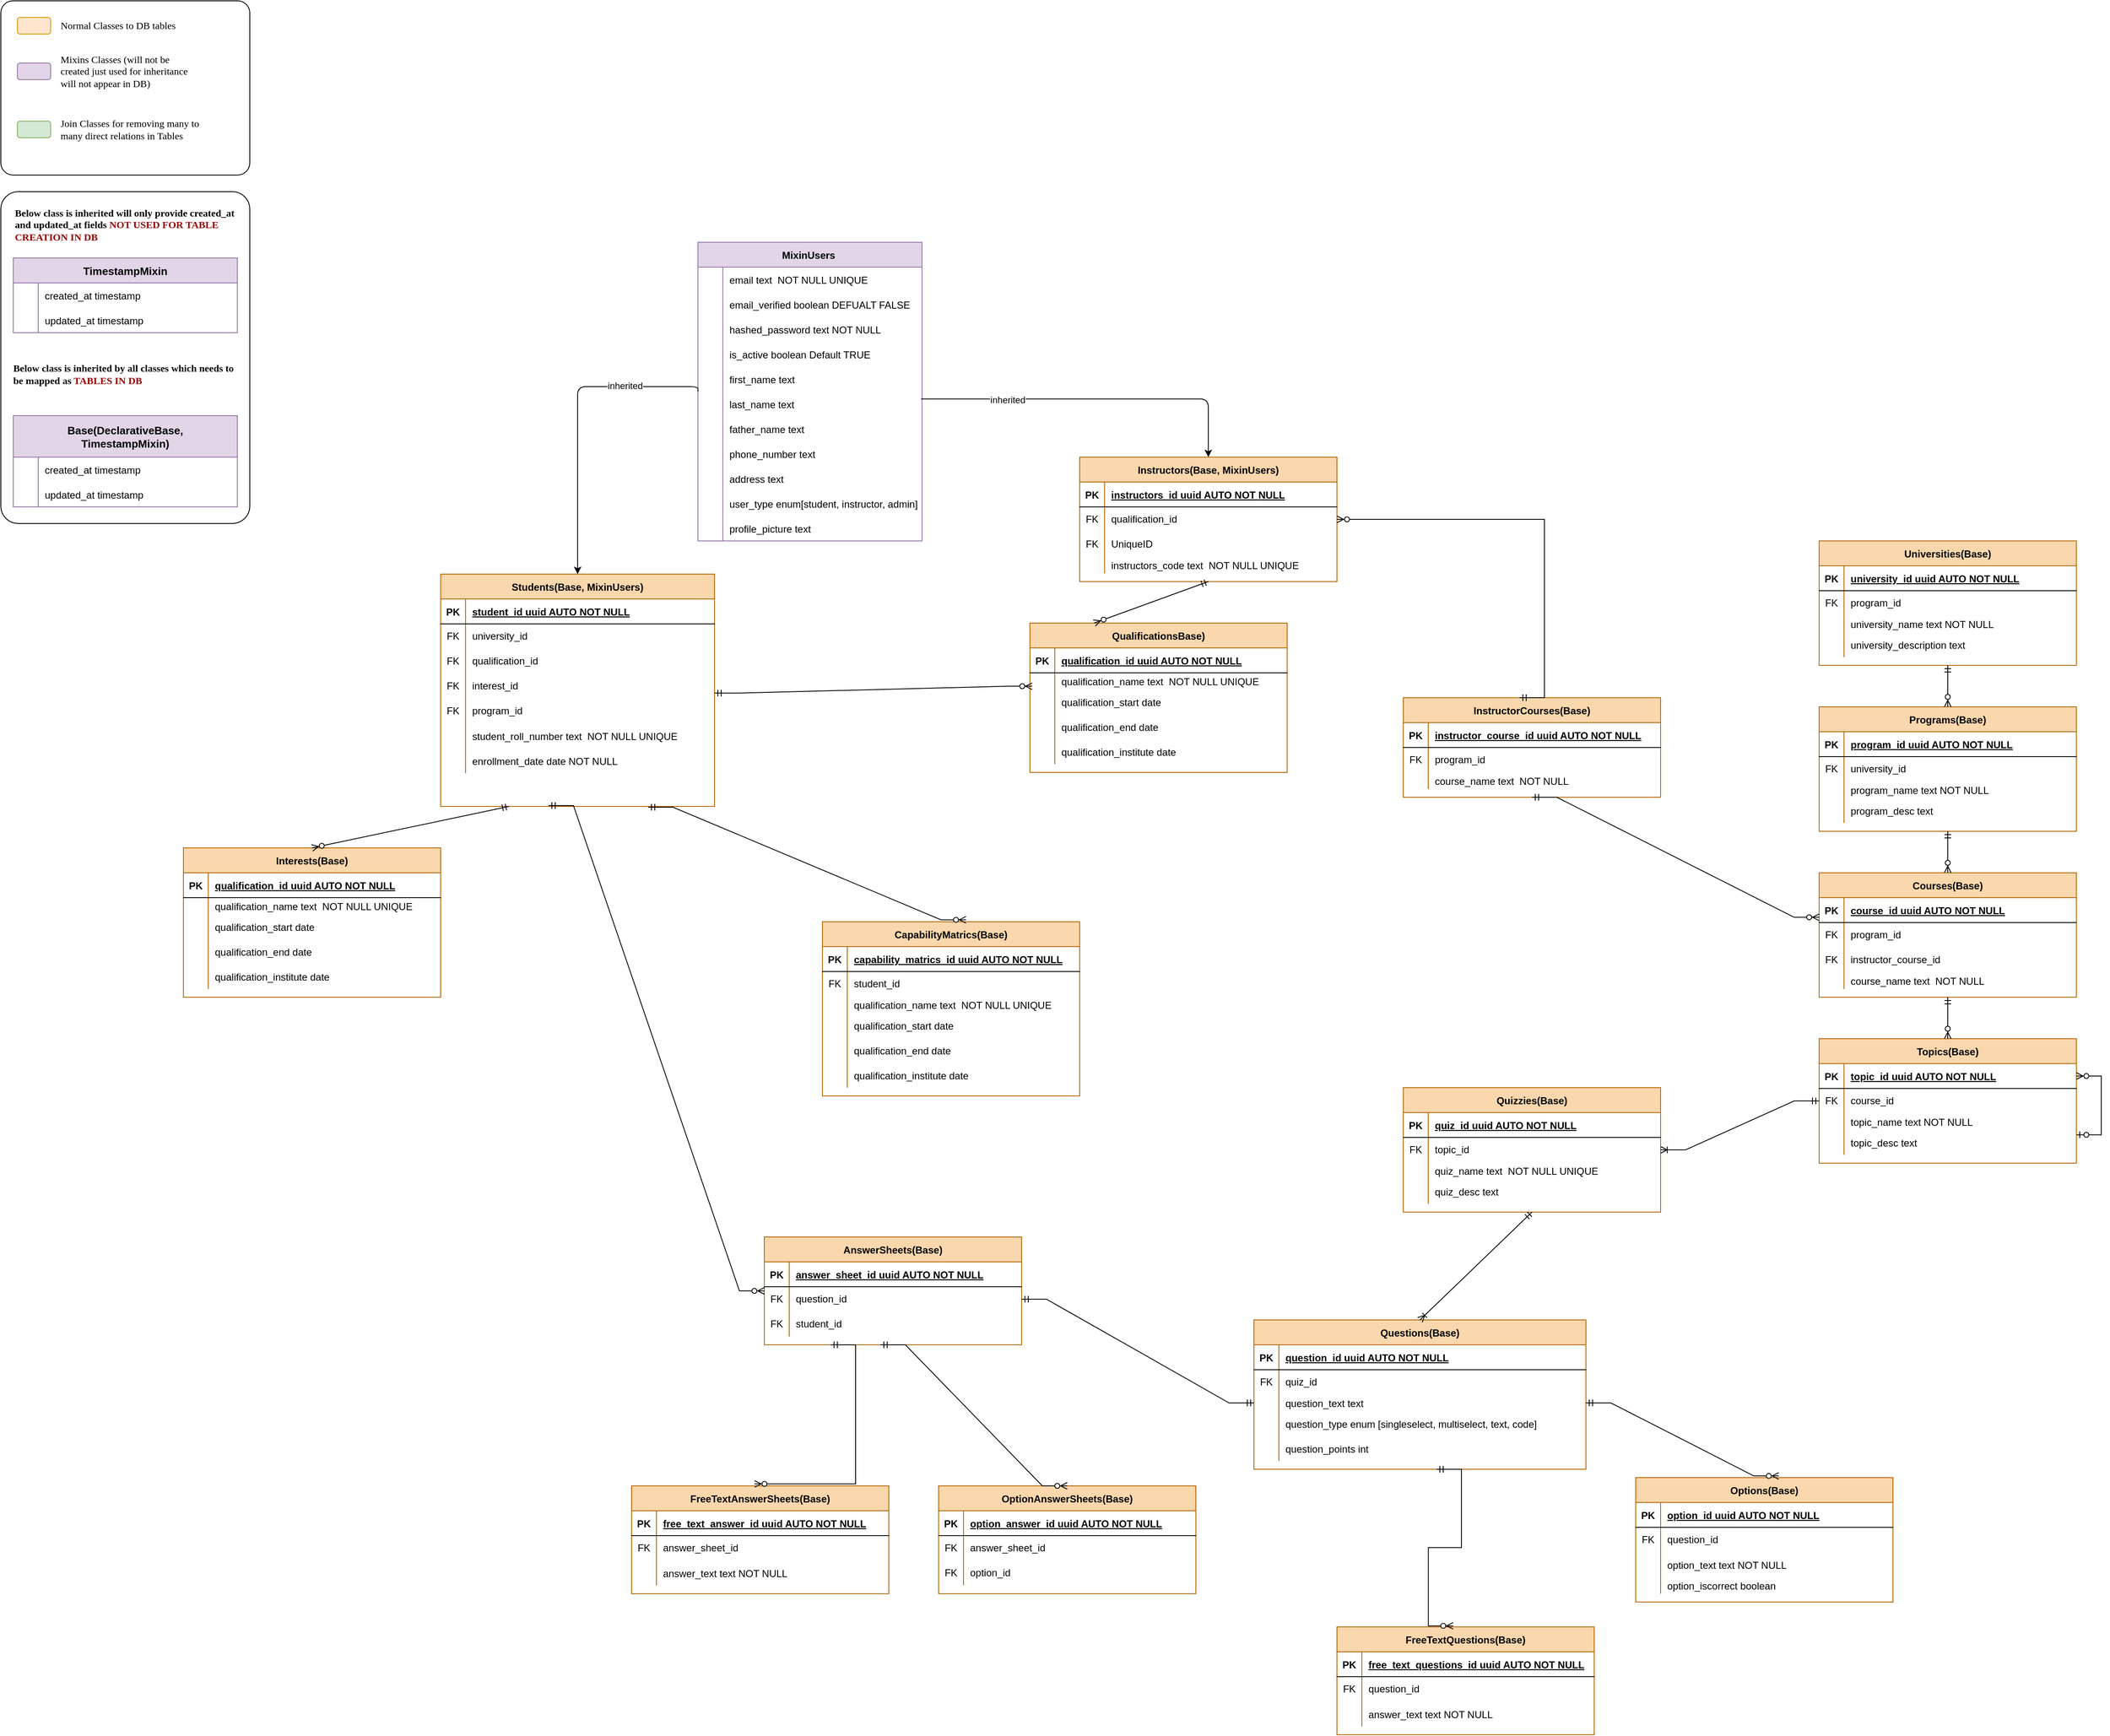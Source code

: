 <mxfile version="23.0.2" type="device">
  <diagram id="R2lEEEUBdFMjLlhIrx00" name="Page-1">
    <mxGraphModel dx="2356" dy="1671" grid="1" gridSize="10" guides="1" tooltips="1" connect="1" arrows="1" fold="1" page="0" pageScale="1" pageWidth="850" pageHeight="1100" math="0" shadow="0" extFonts="Permanent Marker^https://fonts.googleapis.com/css?family=Permanent+Marker">
      <root>
        <mxCell id="0" />
        <mxCell id="1" parent="0" />
        <mxCell id="C-vyLk0tnHw3VtMMgP7b-2" value="MixinUsers " style="shape=table;startSize=30;container=1;collapsible=1;childLayout=tableLayout;fixedRows=1;rowLines=0;fontStyle=1;align=center;resizeLast=1;fillColor=#e1d5e7;strokeColor=#9673a6;rounded=0;shadow=0;" parent="1" vertex="1">
          <mxGeometry x="520" y="11" width="270" height="360" as="geometry">
            <mxRectangle x="320" y="-10" width="70" height="30" as="alternateBounds" />
          </mxGeometry>
        </mxCell>
        <mxCell id="C-vyLk0tnHw3VtMMgP7b-6" value="" style="shape=partialRectangle;collapsible=0;dropTarget=0;pointerEvents=0;fillColor=none;points=[[0,0.5],[1,0.5]];portConstraint=eastwest;top=0;left=0;right=0;bottom=0;rounded=0;" parent="C-vyLk0tnHw3VtMMgP7b-2" vertex="1">
          <mxGeometry y="30" width="270" height="30" as="geometry" />
        </mxCell>
        <mxCell id="C-vyLk0tnHw3VtMMgP7b-7" value="" style="shape=partialRectangle;overflow=hidden;connectable=0;fillColor=none;top=0;left=0;bottom=0;right=0;rounded=0;" parent="C-vyLk0tnHw3VtMMgP7b-6" vertex="1">
          <mxGeometry width="30" height="30" as="geometry">
            <mxRectangle width="30" height="30" as="alternateBounds" />
          </mxGeometry>
        </mxCell>
        <mxCell id="C-vyLk0tnHw3VtMMgP7b-8" value="email text  NOT NULL UNIQUE" style="shape=partialRectangle;overflow=hidden;connectable=0;fillColor=none;top=0;left=0;bottom=0;right=0;align=left;spacingLeft=6;rounded=0;" parent="C-vyLk0tnHw3VtMMgP7b-6" vertex="1">
          <mxGeometry x="30" width="240" height="30" as="geometry">
            <mxRectangle width="240" height="30" as="alternateBounds" />
          </mxGeometry>
        </mxCell>
        <mxCell id="C-vyLk0tnHw3VtMMgP7b-9" value="" style="shape=partialRectangle;collapsible=0;dropTarget=0;pointerEvents=0;fillColor=none;points=[[0,0.5],[1,0.5]];portConstraint=eastwest;top=0;left=0;right=0;bottom=0;rounded=0;" parent="C-vyLk0tnHw3VtMMgP7b-2" vertex="1">
          <mxGeometry y="60" width="270" height="30" as="geometry" />
        </mxCell>
        <mxCell id="C-vyLk0tnHw3VtMMgP7b-10" value="" style="shape=partialRectangle;overflow=hidden;connectable=0;fillColor=none;top=0;left=0;bottom=0;right=0;rounded=0;" parent="C-vyLk0tnHw3VtMMgP7b-9" vertex="1">
          <mxGeometry width="30" height="30" as="geometry">
            <mxRectangle width="30" height="30" as="alternateBounds" />
          </mxGeometry>
        </mxCell>
        <mxCell id="C-vyLk0tnHw3VtMMgP7b-11" value="email_verified boolean DEFUALT FALSE" style="shape=partialRectangle;overflow=hidden;connectable=0;fillColor=none;top=0;left=0;bottom=0;right=0;align=left;spacingLeft=6;rounded=0;" parent="C-vyLk0tnHw3VtMMgP7b-9" vertex="1">
          <mxGeometry x="30" width="240" height="30" as="geometry">
            <mxRectangle width="240" height="30" as="alternateBounds" />
          </mxGeometry>
        </mxCell>
        <mxCell id="DcPNlkuqHzxazsGtqCUT-29" value="" style="shape=tableRow;horizontal=0;startSize=0;swimlaneHead=0;swimlaneBody=0;fillColor=none;collapsible=0;dropTarget=0;points=[[0,0.5],[1,0.5]];portConstraint=eastwest;top=0;left=0;right=0;bottom=0;rounded=0;" parent="C-vyLk0tnHw3VtMMgP7b-2" vertex="1">
          <mxGeometry y="90" width="270" height="30" as="geometry" />
        </mxCell>
        <mxCell id="DcPNlkuqHzxazsGtqCUT-30" value="" style="shape=partialRectangle;connectable=0;fillColor=none;top=0;left=0;bottom=0;right=0;editable=1;overflow=hidden;rounded=0;" parent="DcPNlkuqHzxazsGtqCUT-29" vertex="1">
          <mxGeometry width="30" height="30" as="geometry">
            <mxRectangle width="30" height="30" as="alternateBounds" />
          </mxGeometry>
        </mxCell>
        <mxCell id="DcPNlkuqHzxazsGtqCUT-31" value="hashed_password text NOT NULL" style="shape=partialRectangle;connectable=0;fillColor=none;top=0;left=0;bottom=0;right=0;align=left;spacingLeft=6;overflow=hidden;rounded=0;" parent="DcPNlkuqHzxazsGtqCUT-29" vertex="1">
          <mxGeometry x="30" width="240" height="30" as="geometry">
            <mxRectangle width="240" height="30" as="alternateBounds" />
          </mxGeometry>
        </mxCell>
        <mxCell id="PidgOmU1eot_tlCgPukA-48" value="" style="shape=tableRow;horizontal=0;startSize=0;swimlaneHead=0;swimlaneBody=0;fillColor=none;collapsible=0;dropTarget=0;points=[[0,0.5],[1,0.5]];portConstraint=eastwest;top=0;left=0;right=0;bottom=0;" vertex="1" parent="C-vyLk0tnHw3VtMMgP7b-2">
          <mxGeometry y="120" width="270" height="30" as="geometry" />
        </mxCell>
        <mxCell id="PidgOmU1eot_tlCgPukA-49" value="" style="shape=partialRectangle;connectable=0;fillColor=none;top=0;left=0;bottom=0;right=0;editable=1;overflow=hidden;" vertex="1" parent="PidgOmU1eot_tlCgPukA-48">
          <mxGeometry width="30" height="30" as="geometry">
            <mxRectangle width="30" height="30" as="alternateBounds" />
          </mxGeometry>
        </mxCell>
        <mxCell id="PidgOmU1eot_tlCgPukA-50" value="is_active boolean Default TRUE" style="shape=partialRectangle;connectable=0;fillColor=none;top=0;left=0;bottom=0;right=0;align=left;spacingLeft=6;overflow=hidden;" vertex="1" parent="PidgOmU1eot_tlCgPukA-48">
          <mxGeometry x="30" width="240" height="30" as="geometry">
            <mxRectangle width="240" height="30" as="alternateBounds" />
          </mxGeometry>
        </mxCell>
        <mxCell id="DcPNlkuqHzxazsGtqCUT-14" value="" style="shape=tableRow;horizontal=0;startSize=0;swimlaneHead=0;swimlaneBody=0;fillColor=none;collapsible=0;dropTarget=0;points=[[0,0.5],[1,0.5]];portConstraint=eastwest;top=0;left=0;right=0;bottom=0;rounded=0;" parent="C-vyLk0tnHw3VtMMgP7b-2" vertex="1">
          <mxGeometry y="150" width="270" height="30" as="geometry" />
        </mxCell>
        <mxCell id="DcPNlkuqHzxazsGtqCUT-15" value="" style="shape=partialRectangle;connectable=0;fillColor=none;top=0;left=0;bottom=0;right=0;editable=1;overflow=hidden;rounded=0;" parent="DcPNlkuqHzxazsGtqCUT-14" vertex="1">
          <mxGeometry width="30" height="30" as="geometry">
            <mxRectangle width="30" height="30" as="alternateBounds" />
          </mxGeometry>
        </mxCell>
        <mxCell id="DcPNlkuqHzxazsGtqCUT-16" value="first_name text" style="shape=partialRectangle;connectable=0;fillColor=none;top=0;left=0;bottom=0;right=0;align=left;spacingLeft=6;overflow=hidden;rounded=0;" parent="DcPNlkuqHzxazsGtqCUT-14" vertex="1">
          <mxGeometry x="30" width="240" height="30" as="geometry">
            <mxRectangle width="240" height="30" as="alternateBounds" />
          </mxGeometry>
        </mxCell>
        <mxCell id="DcPNlkuqHzxazsGtqCUT-17" value="" style="shape=tableRow;horizontal=0;startSize=0;swimlaneHead=0;swimlaneBody=0;fillColor=none;collapsible=0;dropTarget=0;points=[[0,0.5],[1,0.5]];portConstraint=eastwest;top=0;left=0;right=0;bottom=0;rounded=0;" parent="C-vyLk0tnHw3VtMMgP7b-2" vertex="1">
          <mxGeometry y="180" width="270" height="30" as="geometry" />
        </mxCell>
        <mxCell id="DcPNlkuqHzxazsGtqCUT-18" value="" style="shape=partialRectangle;connectable=0;fillColor=none;top=0;left=0;bottom=0;right=0;editable=1;overflow=hidden;rounded=0;" parent="DcPNlkuqHzxazsGtqCUT-17" vertex="1">
          <mxGeometry width="30" height="30" as="geometry">
            <mxRectangle width="30" height="30" as="alternateBounds" />
          </mxGeometry>
        </mxCell>
        <mxCell id="DcPNlkuqHzxazsGtqCUT-19" value="last_name text" style="shape=partialRectangle;connectable=0;fillColor=none;top=0;left=0;bottom=0;right=0;align=left;spacingLeft=6;overflow=hidden;rounded=0;" parent="DcPNlkuqHzxazsGtqCUT-17" vertex="1">
          <mxGeometry x="30" width="240" height="30" as="geometry">
            <mxRectangle width="240" height="30" as="alternateBounds" />
          </mxGeometry>
        </mxCell>
        <mxCell id="DcPNlkuqHzxazsGtqCUT-23" value="" style="shape=tableRow;horizontal=0;startSize=0;swimlaneHead=0;swimlaneBody=0;fillColor=none;collapsible=0;dropTarget=0;points=[[0,0.5],[1,0.5]];portConstraint=eastwest;top=0;left=0;right=0;bottom=0;rounded=0;" parent="C-vyLk0tnHw3VtMMgP7b-2" vertex="1">
          <mxGeometry y="210" width="270" height="30" as="geometry" />
        </mxCell>
        <mxCell id="DcPNlkuqHzxazsGtqCUT-24" value="" style="shape=partialRectangle;connectable=0;fillColor=none;top=0;left=0;bottom=0;right=0;editable=1;overflow=hidden;rounded=0;" parent="DcPNlkuqHzxazsGtqCUT-23" vertex="1">
          <mxGeometry width="30" height="30" as="geometry">
            <mxRectangle width="30" height="30" as="alternateBounds" />
          </mxGeometry>
        </mxCell>
        <mxCell id="DcPNlkuqHzxazsGtqCUT-25" value="father_name text " style="shape=partialRectangle;connectable=0;fillColor=none;top=0;left=0;bottom=0;right=0;align=left;spacingLeft=6;overflow=hidden;rounded=0;" parent="DcPNlkuqHzxazsGtqCUT-23" vertex="1">
          <mxGeometry x="30" width="240" height="30" as="geometry">
            <mxRectangle width="240" height="30" as="alternateBounds" />
          </mxGeometry>
        </mxCell>
        <mxCell id="DcPNlkuqHzxazsGtqCUT-20" value="" style="shape=tableRow;horizontal=0;startSize=0;swimlaneHead=0;swimlaneBody=0;fillColor=none;collapsible=0;dropTarget=0;points=[[0,0.5],[1,0.5]];portConstraint=eastwest;top=0;left=0;right=0;bottom=0;rounded=0;" parent="C-vyLk0tnHw3VtMMgP7b-2" vertex="1">
          <mxGeometry y="240" width="270" height="30" as="geometry" />
        </mxCell>
        <mxCell id="DcPNlkuqHzxazsGtqCUT-21" value="" style="shape=partialRectangle;connectable=0;fillColor=none;top=0;left=0;bottom=0;right=0;editable=1;overflow=hidden;rounded=0;" parent="DcPNlkuqHzxazsGtqCUT-20" vertex="1">
          <mxGeometry width="30" height="30" as="geometry">
            <mxRectangle width="30" height="30" as="alternateBounds" />
          </mxGeometry>
        </mxCell>
        <mxCell id="DcPNlkuqHzxazsGtqCUT-22" value="phone_number text " style="shape=partialRectangle;connectable=0;fillColor=none;top=0;left=0;bottom=0;right=0;align=left;spacingLeft=6;overflow=hidden;rounded=0;" parent="DcPNlkuqHzxazsGtqCUT-20" vertex="1">
          <mxGeometry x="30" width="240" height="30" as="geometry">
            <mxRectangle width="240" height="30" as="alternateBounds" />
          </mxGeometry>
        </mxCell>
        <mxCell id="DcPNlkuqHzxazsGtqCUT-26" value="" style="shape=tableRow;horizontal=0;startSize=0;swimlaneHead=0;swimlaneBody=0;fillColor=none;collapsible=0;dropTarget=0;points=[[0,0.5],[1,0.5]];portConstraint=eastwest;top=0;left=0;right=0;bottom=0;rounded=0;" parent="C-vyLk0tnHw3VtMMgP7b-2" vertex="1">
          <mxGeometry y="270" width="270" height="30" as="geometry" />
        </mxCell>
        <mxCell id="DcPNlkuqHzxazsGtqCUT-27" value="" style="shape=partialRectangle;connectable=0;fillColor=none;top=0;left=0;bottom=0;right=0;editable=1;overflow=hidden;rounded=0;" parent="DcPNlkuqHzxazsGtqCUT-26" vertex="1">
          <mxGeometry width="30" height="30" as="geometry">
            <mxRectangle width="30" height="30" as="alternateBounds" />
          </mxGeometry>
        </mxCell>
        <mxCell id="DcPNlkuqHzxazsGtqCUT-28" value="address text " style="shape=partialRectangle;connectable=0;fillColor=none;top=0;left=0;bottom=0;right=0;align=left;spacingLeft=6;overflow=hidden;rounded=0;" parent="DcPNlkuqHzxazsGtqCUT-26" vertex="1">
          <mxGeometry x="30" width="240" height="30" as="geometry">
            <mxRectangle width="240" height="30" as="alternateBounds" />
          </mxGeometry>
        </mxCell>
        <mxCell id="PidgOmU1eot_tlCgPukA-57" value="" style="shape=tableRow;horizontal=0;startSize=0;swimlaneHead=0;swimlaneBody=0;fillColor=none;collapsible=0;dropTarget=0;points=[[0,0.5],[1,0.5]];portConstraint=eastwest;top=0;left=0;right=0;bottom=0;" vertex="1" parent="C-vyLk0tnHw3VtMMgP7b-2">
          <mxGeometry y="300" width="270" height="30" as="geometry" />
        </mxCell>
        <mxCell id="PidgOmU1eot_tlCgPukA-58" value="" style="shape=partialRectangle;connectable=0;fillColor=none;top=0;left=0;bottom=0;right=0;editable=1;overflow=hidden;" vertex="1" parent="PidgOmU1eot_tlCgPukA-57">
          <mxGeometry width="30" height="30" as="geometry">
            <mxRectangle width="30" height="30" as="alternateBounds" />
          </mxGeometry>
        </mxCell>
        <mxCell id="PidgOmU1eot_tlCgPukA-59" value="user_type enum[student, instructor, admin]" style="shape=partialRectangle;connectable=0;fillColor=none;top=0;left=0;bottom=0;right=0;align=left;spacingLeft=6;overflow=hidden;" vertex="1" parent="PidgOmU1eot_tlCgPukA-57">
          <mxGeometry x="30" width="240" height="30" as="geometry">
            <mxRectangle width="240" height="30" as="alternateBounds" />
          </mxGeometry>
        </mxCell>
        <mxCell id="DcPNlkuqHzxazsGtqCUT-32" value="" style="shape=tableRow;horizontal=0;startSize=0;swimlaneHead=0;swimlaneBody=0;fillColor=none;collapsible=0;dropTarget=0;points=[[0,0.5],[1,0.5]];portConstraint=eastwest;top=0;left=0;right=0;bottom=0;" parent="C-vyLk0tnHw3VtMMgP7b-2" vertex="1">
          <mxGeometry y="330" width="270" height="30" as="geometry" />
        </mxCell>
        <mxCell id="DcPNlkuqHzxazsGtqCUT-33" value="" style="shape=partialRectangle;connectable=0;fillColor=none;top=0;left=0;bottom=0;right=0;editable=1;overflow=hidden;" parent="DcPNlkuqHzxazsGtqCUT-32" vertex="1">
          <mxGeometry width="30" height="30" as="geometry">
            <mxRectangle width="30" height="30" as="alternateBounds" />
          </mxGeometry>
        </mxCell>
        <mxCell id="DcPNlkuqHzxazsGtqCUT-34" value="profile_picture text" style="shape=partialRectangle;connectable=0;fillColor=none;top=0;left=0;bottom=0;right=0;align=left;spacingLeft=6;overflow=hidden;" parent="DcPNlkuqHzxazsGtqCUT-32" vertex="1">
          <mxGeometry x="30" width="240" height="30" as="geometry">
            <mxRectangle width="240" height="30" as="alternateBounds" />
          </mxGeometry>
        </mxCell>
        <mxCell id="C-vyLk0tnHw3VtMMgP7b-13" value="Students(Base, MixinUsers)" style="shape=table;startSize=30;container=1;collapsible=1;childLayout=tableLayout;fixedRows=1;rowLines=0;fontStyle=1;align=center;resizeLast=1;rounded=0;fillColor=#fad7ac;strokeColor=#b46504;" parent="1" vertex="1">
          <mxGeometry x="210" y="411" width="330" height="280" as="geometry" />
        </mxCell>
        <mxCell id="C-vyLk0tnHw3VtMMgP7b-14" value="" style="shape=partialRectangle;collapsible=0;dropTarget=0;pointerEvents=0;fillColor=none;points=[[0,0.5],[1,0.5]];portConstraint=eastwest;top=0;left=0;right=0;bottom=1;rounded=0;" parent="C-vyLk0tnHw3VtMMgP7b-13" vertex="1">
          <mxGeometry y="30" width="330" height="30" as="geometry" />
        </mxCell>
        <mxCell id="C-vyLk0tnHw3VtMMgP7b-15" value="PK" style="shape=partialRectangle;overflow=hidden;connectable=0;fillColor=none;top=0;left=0;bottom=0;right=0;fontStyle=1;rounded=0;" parent="C-vyLk0tnHw3VtMMgP7b-14" vertex="1">
          <mxGeometry width="30" height="30" as="geometry">
            <mxRectangle width="30" height="30" as="alternateBounds" />
          </mxGeometry>
        </mxCell>
        <mxCell id="C-vyLk0tnHw3VtMMgP7b-16" value="student_id uuid AUTO NOT NULL " style="shape=partialRectangle;overflow=hidden;connectable=0;fillColor=none;top=0;left=0;bottom=0;right=0;align=left;spacingLeft=6;fontStyle=5;rounded=0;" parent="C-vyLk0tnHw3VtMMgP7b-14" vertex="1">
          <mxGeometry x="30" width="300" height="30" as="geometry">
            <mxRectangle width="300" height="30" as="alternateBounds" />
          </mxGeometry>
        </mxCell>
        <mxCell id="DcPNlkuqHzxazsGtqCUT-47" value="" style="shape=tableRow;horizontal=0;startSize=0;swimlaneHead=0;swimlaneBody=0;fillColor=none;collapsible=0;dropTarget=0;points=[[0,0.5],[1,0.5]];portConstraint=eastwest;top=0;left=0;right=0;bottom=0;" parent="C-vyLk0tnHw3VtMMgP7b-13" vertex="1">
          <mxGeometry y="60" width="330" height="30" as="geometry" />
        </mxCell>
        <mxCell id="DcPNlkuqHzxazsGtqCUT-48" value="FK" style="shape=partialRectangle;connectable=0;fillColor=none;top=0;left=0;bottom=0;right=0;fontStyle=0;overflow=hidden;whiteSpace=wrap;html=1;" parent="DcPNlkuqHzxazsGtqCUT-47" vertex="1">
          <mxGeometry width="30" height="30" as="geometry">
            <mxRectangle width="30" height="30" as="alternateBounds" />
          </mxGeometry>
        </mxCell>
        <mxCell id="DcPNlkuqHzxazsGtqCUT-49" value="university_id&amp;nbsp;" style="shape=partialRectangle;connectable=0;fillColor=none;top=0;left=0;bottom=0;right=0;align=left;spacingLeft=6;fontStyle=0;overflow=hidden;whiteSpace=wrap;html=1;" parent="DcPNlkuqHzxazsGtqCUT-47" vertex="1">
          <mxGeometry x="30" width="300" height="30" as="geometry">
            <mxRectangle width="300" height="30" as="alternateBounds" />
          </mxGeometry>
        </mxCell>
        <mxCell id="PidgOmU1eot_tlCgPukA-79" value="" style="shape=tableRow;horizontal=0;startSize=0;swimlaneHead=0;swimlaneBody=0;fillColor=none;collapsible=0;dropTarget=0;points=[[0,0.5],[1,0.5]];portConstraint=eastwest;top=0;left=0;right=0;bottom=0;" vertex="1" parent="C-vyLk0tnHw3VtMMgP7b-13">
          <mxGeometry y="90" width="330" height="30" as="geometry" />
        </mxCell>
        <mxCell id="PidgOmU1eot_tlCgPukA-80" value="FK" style="shape=partialRectangle;connectable=0;fillColor=none;top=0;left=0;bottom=0;right=0;fontStyle=0;overflow=hidden;whiteSpace=wrap;html=1;" vertex="1" parent="PidgOmU1eot_tlCgPukA-79">
          <mxGeometry width="30" height="30" as="geometry">
            <mxRectangle width="30" height="30" as="alternateBounds" />
          </mxGeometry>
        </mxCell>
        <mxCell id="PidgOmU1eot_tlCgPukA-81" value="qualification_id" style="shape=partialRectangle;connectable=0;fillColor=none;top=0;left=0;bottom=0;right=0;align=left;spacingLeft=6;fontStyle=0;overflow=hidden;whiteSpace=wrap;html=1;" vertex="1" parent="PidgOmU1eot_tlCgPukA-79">
          <mxGeometry x="30" width="300" height="30" as="geometry">
            <mxRectangle width="300" height="30" as="alternateBounds" />
          </mxGeometry>
        </mxCell>
        <mxCell id="PidgOmU1eot_tlCgPukA-82" value="" style="shape=tableRow;horizontal=0;startSize=0;swimlaneHead=0;swimlaneBody=0;fillColor=none;collapsible=0;dropTarget=0;points=[[0,0.5],[1,0.5]];portConstraint=eastwest;top=0;left=0;right=0;bottom=0;" vertex="1" parent="C-vyLk0tnHw3VtMMgP7b-13">
          <mxGeometry y="120" width="330" height="30" as="geometry" />
        </mxCell>
        <mxCell id="PidgOmU1eot_tlCgPukA-83" value="FK" style="shape=partialRectangle;connectable=0;fillColor=none;top=0;left=0;bottom=0;right=0;fontStyle=0;overflow=hidden;whiteSpace=wrap;html=1;" vertex="1" parent="PidgOmU1eot_tlCgPukA-82">
          <mxGeometry width="30" height="30" as="geometry">
            <mxRectangle width="30" height="30" as="alternateBounds" />
          </mxGeometry>
        </mxCell>
        <mxCell id="PidgOmU1eot_tlCgPukA-84" value="interest_id" style="shape=partialRectangle;connectable=0;fillColor=none;top=0;left=0;bottom=0;right=0;align=left;spacingLeft=6;fontStyle=0;overflow=hidden;whiteSpace=wrap;html=1;" vertex="1" parent="PidgOmU1eot_tlCgPukA-82">
          <mxGeometry x="30" width="300" height="30" as="geometry">
            <mxRectangle width="300" height="30" as="alternateBounds" />
          </mxGeometry>
        </mxCell>
        <mxCell id="PidgOmU1eot_tlCgPukA-88" value="" style="shape=tableRow;horizontal=0;startSize=0;swimlaneHead=0;swimlaneBody=0;fillColor=none;collapsible=0;dropTarget=0;points=[[0,0.5],[1,0.5]];portConstraint=eastwest;top=0;left=0;right=0;bottom=0;" vertex="1" parent="C-vyLk0tnHw3VtMMgP7b-13">
          <mxGeometry y="150" width="330" height="30" as="geometry" />
        </mxCell>
        <mxCell id="PidgOmU1eot_tlCgPukA-89" value="FK" style="shape=partialRectangle;connectable=0;fillColor=none;top=0;left=0;bottom=0;right=0;fontStyle=0;overflow=hidden;whiteSpace=wrap;html=1;" vertex="1" parent="PidgOmU1eot_tlCgPukA-88">
          <mxGeometry width="30" height="30" as="geometry">
            <mxRectangle width="30" height="30" as="alternateBounds" />
          </mxGeometry>
        </mxCell>
        <mxCell id="PidgOmU1eot_tlCgPukA-90" value="program_id" style="shape=partialRectangle;connectable=0;fillColor=none;top=0;left=0;bottom=0;right=0;align=left;spacingLeft=6;fontStyle=0;overflow=hidden;whiteSpace=wrap;html=1;" vertex="1" parent="PidgOmU1eot_tlCgPukA-88">
          <mxGeometry x="30" width="300" height="30" as="geometry">
            <mxRectangle width="300" height="30" as="alternateBounds" />
          </mxGeometry>
        </mxCell>
        <mxCell id="C-vyLk0tnHw3VtMMgP7b-17" value="" style="shape=partialRectangle;collapsible=0;dropTarget=0;pointerEvents=0;fillColor=none;points=[[0,0.5],[1,0.5]];portConstraint=eastwest;top=0;left=0;right=0;bottom=0;rounded=0;" parent="C-vyLk0tnHw3VtMMgP7b-13" vertex="1">
          <mxGeometry y="180" width="330" height="30" as="geometry" />
        </mxCell>
        <mxCell id="C-vyLk0tnHw3VtMMgP7b-18" value="" style="shape=partialRectangle;overflow=hidden;connectable=0;fillColor=none;top=0;left=0;bottom=0;right=0;rounded=0;" parent="C-vyLk0tnHw3VtMMgP7b-17" vertex="1">
          <mxGeometry width="30" height="30" as="geometry">
            <mxRectangle width="30" height="30" as="alternateBounds" />
          </mxGeometry>
        </mxCell>
        <mxCell id="C-vyLk0tnHw3VtMMgP7b-19" value="student_roll_number text  NOT NULL UNIQUE" style="shape=partialRectangle;overflow=hidden;connectable=0;fillColor=none;top=0;left=0;bottom=0;right=0;align=left;spacingLeft=6;rounded=0;" parent="C-vyLk0tnHw3VtMMgP7b-17" vertex="1">
          <mxGeometry x="30" width="300" height="30" as="geometry">
            <mxRectangle width="300" height="30" as="alternateBounds" />
          </mxGeometry>
        </mxCell>
        <mxCell id="C-vyLk0tnHw3VtMMgP7b-20" value="" style="shape=partialRectangle;collapsible=0;dropTarget=0;pointerEvents=0;fillColor=none;points=[[0,0.5],[1,0.5]];portConstraint=eastwest;top=0;left=0;right=0;bottom=0;rounded=0;" parent="C-vyLk0tnHw3VtMMgP7b-13" vertex="1">
          <mxGeometry y="210" width="330" height="30" as="geometry" />
        </mxCell>
        <mxCell id="C-vyLk0tnHw3VtMMgP7b-21" value="" style="shape=partialRectangle;overflow=hidden;connectable=0;fillColor=none;top=0;left=0;bottom=0;right=0;rounded=0;" parent="C-vyLk0tnHw3VtMMgP7b-20" vertex="1">
          <mxGeometry width="30" height="30" as="geometry">
            <mxRectangle width="30" height="30" as="alternateBounds" />
          </mxGeometry>
        </mxCell>
        <mxCell id="C-vyLk0tnHw3VtMMgP7b-22" value="enrollment_date date NOT NULL" style="shape=partialRectangle;overflow=hidden;connectable=0;fillColor=none;top=0;left=0;bottom=0;right=0;align=left;spacingLeft=6;rounded=0;" parent="C-vyLk0tnHw3VtMMgP7b-20" vertex="1">
          <mxGeometry x="30" width="300" height="30" as="geometry">
            <mxRectangle width="300" height="30" as="alternateBounds" />
          </mxGeometry>
        </mxCell>
        <mxCell id="DcPNlkuqHzxazsGtqCUT-35" style="edgeStyle=orthogonalEdgeStyle;orthogonalLoop=1;jettySize=auto;html=1;entryX=0.5;entryY=0;entryDx=0;entryDy=0;" parent="1" source="DcPNlkuqHzxazsGtqCUT-17" edge="1" target="C-vyLk0tnHw3VtMMgP7b-13">
          <mxGeometry relative="1" as="geometry">
            <mxPoint x="770" y="330" as="targetPoint" />
            <Array as="points">
              <mxPoint x="520" y="185" />
              <mxPoint x="375" y="185" />
            </Array>
          </mxGeometry>
        </mxCell>
        <mxCell id="PidgOmU1eot_tlCgPukA-60" value="inherited" style="edgeLabel;html=1;align=center;verticalAlign=middle;resizable=0;points=[];" vertex="1" connectable="0" parent="DcPNlkuqHzxazsGtqCUT-35">
          <mxGeometry x="-0.5" y="-1" relative="1" as="geometry">
            <mxPoint as="offset" />
          </mxGeometry>
        </mxCell>
        <mxCell id="PidgOmU1eot_tlCgPukA-2" value="" style="rounded=1;whiteSpace=wrap;html=1;arcSize=7;movable=0;resizable=0;rotatable=0;deletable=0;editable=0;locked=1;connectable=0;" vertex="1" parent="1">
          <mxGeometry x="-320" y="-280" width="300" height="210" as="geometry" />
        </mxCell>
        <mxCell id="PidgOmU1eot_tlCgPukA-3" value="" style="rounded=1;whiteSpace=wrap;html=1;fillColor=#ffe6cc;strokeColor=#d79b00;movable=0;resizable=0;rotatable=0;deletable=0;editable=0;locked=1;connectable=0;" vertex="1" parent="1">
          <mxGeometry x="-300" y="-260" width="40" height="20" as="geometry" />
        </mxCell>
        <mxCell id="PidgOmU1eot_tlCgPukA-4" value="&lt;font&gt;Normal Classes to DB tables&lt;/font&gt;" style="text;html=1;strokeColor=none;fillColor=none;align=left;verticalAlign=middle;whiteSpace=wrap;rounded=0;fontFamily=jost;movable=0;resizable=0;rotatable=0;deletable=0;editable=0;locked=1;connectable=0;" vertex="1" parent="1">
          <mxGeometry x="-250" y="-260" width="150" height="20" as="geometry" />
        </mxCell>
        <mxCell id="PidgOmU1eot_tlCgPukA-6" value="" style="rounded=1;whiteSpace=wrap;html=1;fillColor=#e1d5e7;strokeColor=#9673a6;movable=0;resizable=0;rotatable=0;deletable=0;editable=0;locked=1;connectable=0;" vertex="1" parent="1">
          <mxGeometry x="-300" y="-205" width="40" height="20" as="geometry" />
        </mxCell>
        <mxCell id="PidgOmU1eot_tlCgPukA-7" value="Mixins Classes (will not be created just used for inheritance will not appear in DB)" style="text;html=1;strokeColor=none;fillColor=none;align=left;verticalAlign=middle;whiteSpace=wrap;rounded=0;fontFamily=jost;movable=0;resizable=0;rotatable=0;deletable=0;editable=0;locked=1;connectable=0;" vertex="1" parent="1">
          <mxGeometry x="-250" y="-220" width="170" height="50" as="geometry" />
        </mxCell>
        <mxCell id="PidgOmU1eot_tlCgPukA-8" value="" style="rounded=1;whiteSpace=wrap;html=1;fillColor=#d5e8d4;strokeColor=#82b366;movable=0;resizable=0;rotatable=0;deletable=0;editable=0;locked=1;connectable=0;" vertex="1" parent="1">
          <mxGeometry x="-300" y="-135" width="40" height="20" as="geometry" />
        </mxCell>
        <mxCell id="PidgOmU1eot_tlCgPukA-9" value="Join Classes for removing many to many direct relations in Tables" style="text;html=1;strokeColor=none;fillColor=none;align=left;verticalAlign=middle;whiteSpace=wrap;rounded=0;fontFamily=jost;movable=0;resizable=0;rotatable=0;deletable=0;editable=0;locked=1;connectable=0;" vertex="1" parent="1">
          <mxGeometry x="-250" y="-150" width="170" height="50" as="geometry" />
        </mxCell>
        <mxCell id="PidgOmU1eot_tlCgPukA-44" value="" style="rounded=1;whiteSpace=wrap;html=1;arcSize=7;movable=0;resizable=0;rotatable=0;deletable=0;editable=0;locked=1;connectable=0;" vertex="1" parent="1">
          <mxGeometry x="-320" y="-50" width="300" height="400" as="geometry" />
        </mxCell>
        <mxCell id="PidgOmU1eot_tlCgPukA-10" value="TimestampMixin" style="shape=table;startSize=30;container=1;collapsible=1;childLayout=tableLayout;fixedRows=1;rowLines=0;fontStyle=1;align=center;resizeLast=1;fillColor=#e1d5e7;strokeColor=#9673a6;rounded=0;shadow=0;fontSize=13;movable=0;resizable=0;rotatable=0;deletable=0;editable=0;locked=1;connectable=0;" vertex="1" parent="1">
          <mxGeometry x="-305" y="30" width="270" height="90" as="geometry">
            <mxRectangle x="320" width="70" height="30" as="alternateBounds" />
          </mxGeometry>
        </mxCell>
        <mxCell id="PidgOmU1eot_tlCgPukA-14" value="" style="shape=partialRectangle;collapsible=0;dropTarget=0;pointerEvents=0;fillColor=none;points=[[0,0.5],[1,0.5]];portConstraint=eastwest;top=0;left=0;right=0;bottom=0;rounded=0;movable=0;resizable=0;rotatable=0;deletable=0;editable=0;locked=1;connectable=0;" vertex="1" parent="PidgOmU1eot_tlCgPukA-10">
          <mxGeometry y="30" width="270" height="30" as="geometry" />
        </mxCell>
        <mxCell id="PidgOmU1eot_tlCgPukA-15" value="" style="shape=partialRectangle;overflow=hidden;connectable=0;fillColor=none;top=0;left=0;bottom=0;right=0;rounded=0;movable=0;resizable=0;rotatable=0;deletable=0;editable=0;locked=1;" vertex="1" parent="PidgOmU1eot_tlCgPukA-14">
          <mxGeometry width="30" height="30" as="geometry">
            <mxRectangle width="30" height="30" as="alternateBounds" />
          </mxGeometry>
        </mxCell>
        <mxCell id="PidgOmU1eot_tlCgPukA-16" value="created_at timestamp" style="shape=partialRectangle;overflow=hidden;connectable=0;fillColor=none;top=0;left=0;bottom=0;right=0;align=left;spacingLeft=6;rounded=0;movable=0;resizable=0;rotatable=0;deletable=0;editable=0;locked=1;" vertex="1" parent="PidgOmU1eot_tlCgPukA-14">
          <mxGeometry x="30" width="240" height="30" as="geometry">
            <mxRectangle width="240" height="30" as="alternateBounds" />
          </mxGeometry>
        </mxCell>
        <mxCell id="PidgOmU1eot_tlCgPukA-17" value="" style="shape=tableRow;horizontal=0;startSize=0;swimlaneHead=0;swimlaneBody=0;fillColor=none;collapsible=0;dropTarget=0;points=[[0,0.5],[1,0.5]];portConstraint=eastwest;top=0;left=0;right=0;bottom=0;rounded=0;movable=0;resizable=0;rotatable=0;deletable=0;editable=0;locked=1;connectable=0;" vertex="1" parent="PidgOmU1eot_tlCgPukA-10">
          <mxGeometry y="60" width="270" height="30" as="geometry" />
        </mxCell>
        <mxCell id="PidgOmU1eot_tlCgPukA-18" value="" style="shape=partialRectangle;connectable=0;fillColor=none;top=0;left=0;bottom=0;right=0;editable=0;overflow=hidden;rounded=0;movable=0;resizable=0;rotatable=0;deletable=0;locked=1;" vertex="1" parent="PidgOmU1eot_tlCgPukA-17">
          <mxGeometry width="30" height="30" as="geometry">
            <mxRectangle width="30" height="30" as="alternateBounds" />
          </mxGeometry>
        </mxCell>
        <mxCell id="PidgOmU1eot_tlCgPukA-19" value="updated_at timestamp" style="shape=partialRectangle;connectable=0;fillColor=none;top=0;left=0;bottom=0;right=0;align=left;spacingLeft=6;overflow=hidden;rounded=0;movable=0;resizable=0;rotatable=0;deletable=0;editable=0;locked=1;" vertex="1" parent="PidgOmU1eot_tlCgPukA-17">
          <mxGeometry x="30" width="240" height="30" as="geometry">
            <mxRectangle width="240" height="30" as="alternateBounds" />
          </mxGeometry>
        </mxCell>
        <mxCell id="PidgOmU1eot_tlCgPukA-45" value="&lt;font face=&quot;jost&quot;&gt;Below class is inherited will only provide created_at and updated_at fields&lt;font color=&quot;#990000&quot;&gt; NOT USED FOR TABLE CREATION IN DB&lt;/font&gt;&lt;/font&gt;" style="text;html=1;strokeColor=none;fillColor=none;align=left;verticalAlign=middle;whiteSpace=wrap;rounded=0;fontStyle=1;spacingTop=0;movable=0;resizable=0;rotatable=0;deletable=0;editable=0;locked=1;connectable=0;" vertex="1" parent="1">
          <mxGeometry x="-305" y="-40" width="275" height="60" as="geometry" />
        </mxCell>
        <mxCell id="PidgOmU1eot_tlCgPukA-62" value="Base(DeclarativeBase, &#xa;TimestampMixin)" style="shape=table;startSize=50;container=1;collapsible=1;childLayout=tableLayout;fixedRows=1;rowLines=0;fontStyle=1;align=center;resizeLast=1;fillColor=#e1d5e7;strokeColor=#9673a6;rounded=0;shadow=0;fontSize=13;movable=0;resizable=0;rotatable=0;deletable=0;editable=0;locked=1;connectable=0;" vertex="1" parent="1">
          <mxGeometry x="-305" y="220" width="270" height="110" as="geometry">
            <mxRectangle x="320" width="70" height="30" as="alternateBounds" />
          </mxGeometry>
        </mxCell>
        <mxCell id="PidgOmU1eot_tlCgPukA-63" value="" style="shape=partialRectangle;collapsible=0;dropTarget=0;pointerEvents=0;fillColor=none;points=[[0,0.5],[1,0.5]];portConstraint=eastwest;top=0;left=0;right=0;bottom=0;rounded=0;movable=0;resizable=0;rotatable=0;deletable=0;editable=0;locked=1;connectable=0;" vertex="1" parent="PidgOmU1eot_tlCgPukA-62">
          <mxGeometry y="50" width="270" height="30" as="geometry" />
        </mxCell>
        <mxCell id="PidgOmU1eot_tlCgPukA-64" value="" style="shape=partialRectangle;overflow=hidden;connectable=0;fillColor=none;top=0;left=0;bottom=0;right=0;rounded=0;movable=0;resizable=0;rotatable=0;deletable=0;editable=0;locked=1;" vertex="1" parent="PidgOmU1eot_tlCgPukA-63">
          <mxGeometry width="30" height="30" as="geometry">
            <mxRectangle width="30" height="30" as="alternateBounds" />
          </mxGeometry>
        </mxCell>
        <mxCell id="PidgOmU1eot_tlCgPukA-65" value="created_at timestamp" style="shape=partialRectangle;overflow=hidden;connectable=0;fillColor=none;top=0;left=0;bottom=0;right=0;align=left;spacingLeft=6;rounded=0;movable=0;resizable=0;rotatable=0;deletable=0;editable=0;locked=1;" vertex="1" parent="PidgOmU1eot_tlCgPukA-63">
          <mxGeometry x="30" width="240" height="30" as="geometry">
            <mxRectangle width="240" height="30" as="alternateBounds" />
          </mxGeometry>
        </mxCell>
        <mxCell id="PidgOmU1eot_tlCgPukA-66" value="" style="shape=tableRow;horizontal=0;startSize=0;swimlaneHead=0;swimlaneBody=0;fillColor=none;collapsible=0;dropTarget=0;points=[[0,0.5],[1,0.5]];portConstraint=eastwest;top=0;left=0;right=0;bottom=0;rounded=0;movable=0;resizable=0;rotatable=0;deletable=0;editable=0;locked=1;connectable=0;" vertex="1" parent="PidgOmU1eot_tlCgPukA-62">
          <mxGeometry y="80" width="270" height="30" as="geometry" />
        </mxCell>
        <mxCell id="PidgOmU1eot_tlCgPukA-67" value="" style="shape=partialRectangle;connectable=0;fillColor=none;top=0;left=0;bottom=0;right=0;editable=0;overflow=hidden;rounded=0;movable=0;resizable=0;rotatable=0;deletable=0;locked=1;" vertex="1" parent="PidgOmU1eot_tlCgPukA-66">
          <mxGeometry width="30" height="30" as="geometry">
            <mxRectangle width="30" height="30" as="alternateBounds" />
          </mxGeometry>
        </mxCell>
        <mxCell id="PidgOmU1eot_tlCgPukA-68" value="updated_at timestamp" style="shape=partialRectangle;connectable=0;fillColor=none;top=0;left=0;bottom=0;right=0;align=left;spacingLeft=6;overflow=hidden;rounded=0;movable=0;resizable=0;rotatable=0;deletable=0;editable=0;locked=1;" vertex="1" parent="PidgOmU1eot_tlCgPukA-66">
          <mxGeometry x="30" width="240" height="30" as="geometry">
            <mxRectangle width="240" height="30" as="alternateBounds" />
          </mxGeometry>
        </mxCell>
        <mxCell id="PidgOmU1eot_tlCgPukA-69" value="&lt;font face=&quot;jost&quot;&gt;Below class is inherited by all classes which needs to be mapped as &lt;font color=&quot;#990000&quot;&gt;TABLES IN DB&lt;/font&gt;&lt;/font&gt;" style="text;html=1;strokeColor=none;fillColor=none;align=left;verticalAlign=middle;whiteSpace=wrap;rounded=0;fontStyle=1;spacingTop=0;movable=0;resizable=0;rotatable=0;deletable=0;editable=0;locked=1;connectable=0;" vertex="1" parent="1">
          <mxGeometry x="-307.5" y="140" width="275" height="60" as="geometry" />
        </mxCell>
        <mxCell id="PidgOmU1eot_tlCgPukA-97" value="Quizzies(Base)" style="shape=table;startSize=30;container=1;collapsible=1;childLayout=tableLayout;fixedRows=1;rowLines=0;fontStyle=1;align=center;resizeLast=1;rounded=0;fillColor=#fad7ac;strokeColor=#b46504;" vertex="1" parent="1">
          <mxGeometry x="1370" y="1030" width="310" height="150.0" as="geometry" />
        </mxCell>
        <mxCell id="PidgOmU1eot_tlCgPukA-98" value="" style="shape=partialRectangle;collapsible=0;dropTarget=0;pointerEvents=0;fillColor=none;points=[[0,0.5],[1,0.5]];portConstraint=eastwest;top=0;left=0;right=0;bottom=1;rounded=0;" vertex="1" parent="PidgOmU1eot_tlCgPukA-97">
          <mxGeometry y="30" width="310" height="30" as="geometry" />
        </mxCell>
        <mxCell id="PidgOmU1eot_tlCgPukA-99" value="PK" style="shape=partialRectangle;overflow=hidden;connectable=0;fillColor=none;top=0;left=0;bottom=0;right=0;fontStyle=1;rounded=0;" vertex="1" parent="PidgOmU1eot_tlCgPukA-98">
          <mxGeometry width="30" height="30" as="geometry">
            <mxRectangle width="30" height="30" as="alternateBounds" />
          </mxGeometry>
        </mxCell>
        <mxCell id="PidgOmU1eot_tlCgPukA-100" value="quiz_id uuid AUTO NOT NULL " style="shape=partialRectangle;overflow=hidden;connectable=0;fillColor=none;top=0;left=0;bottom=0;right=0;align=left;spacingLeft=6;fontStyle=5;rounded=0;" vertex="1" parent="PidgOmU1eot_tlCgPukA-98">
          <mxGeometry x="30" width="280" height="30" as="geometry">
            <mxRectangle width="280" height="30" as="alternateBounds" />
          </mxGeometry>
        </mxCell>
        <mxCell id="PidgOmU1eot_tlCgPukA-245" value="" style="shape=tableRow;horizontal=0;startSize=0;swimlaneHead=0;swimlaneBody=0;fillColor=none;collapsible=0;dropTarget=0;points=[[0,0.5],[1,0.5]];portConstraint=eastwest;top=0;left=0;right=0;bottom=0;" vertex="1" parent="PidgOmU1eot_tlCgPukA-97">
          <mxGeometry y="60" width="310" height="30" as="geometry" />
        </mxCell>
        <mxCell id="PidgOmU1eot_tlCgPukA-246" value="FK" style="shape=partialRectangle;connectable=0;fillColor=none;top=0;left=0;bottom=0;right=0;fontStyle=0;overflow=hidden;whiteSpace=wrap;html=1;" vertex="1" parent="PidgOmU1eot_tlCgPukA-245">
          <mxGeometry width="30" height="30" as="geometry">
            <mxRectangle width="30" height="30" as="alternateBounds" />
          </mxGeometry>
        </mxCell>
        <mxCell id="PidgOmU1eot_tlCgPukA-247" value="topic_id" style="shape=partialRectangle;connectable=0;fillColor=none;top=0;left=0;bottom=0;right=0;align=left;spacingLeft=6;fontStyle=0;overflow=hidden;whiteSpace=wrap;html=1;" vertex="1" parent="PidgOmU1eot_tlCgPukA-245">
          <mxGeometry x="30" width="280" height="30" as="geometry">
            <mxRectangle width="280" height="30" as="alternateBounds" />
          </mxGeometry>
        </mxCell>
        <mxCell id="PidgOmU1eot_tlCgPukA-104" value="" style="shape=partialRectangle;collapsible=0;dropTarget=0;pointerEvents=0;fillColor=none;points=[[0,0.5],[1,0.5]];portConstraint=eastwest;top=0;left=0;right=0;bottom=0;rounded=0;" vertex="1" parent="PidgOmU1eot_tlCgPukA-97">
          <mxGeometry y="90" width="310" height="20" as="geometry" />
        </mxCell>
        <mxCell id="PidgOmU1eot_tlCgPukA-105" value="" style="shape=partialRectangle;overflow=hidden;connectable=0;fillColor=none;top=0;left=0;bottom=0;right=0;rounded=0;" vertex="1" parent="PidgOmU1eot_tlCgPukA-104">
          <mxGeometry width="30" height="20" as="geometry">
            <mxRectangle width="30" height="20" as="alternateBounds" />
          </mxGeometry>
        </mxCell>
        <mxCell id="PidgOmU1eot_tlCgPukA-106" value="quiz_name text  NOT NULL UNIQUE" style="shape=partialRectangle;overflow=hidden;connectable=0;fillColor=none;top=0;left=0;bottom=0;right=0;align=left;spacingLeft=6;rounded=0;" vertex="1" parent="PidgOmU1eot_tlCgPukA-104">
          <mxGeometry x="30" width="280" height="20" as="geometry">
            <mxRectangle width="280" height="20" as="alternateBounds" />
          </mxGeometry>
        </mxCell>
        <mxCell id="PidgOmU1eot_tlCgPukA-376" value="" style="shape=tableRow;horizontal=0;startSize=0;swimlaneHead=0;swimlaneBody=0;fillColor=none;collapsible=0;dropTarget=0;points=[[0,0.5],[1,0.5]];portConstraint=eastwest;top=0;left=0;right=0;bottom=0;" vertex="1" parent="PidgOmU1eot_tlCgPukA-97">
          <mxGeometry y="110" width="310" height="30" as="geometry" />
        </mxCell>
        <mxCell id="PidgOmU1eot_tlCgPukA-377" value="" style="shape=partialRectangle;connectable=0;fillColor=none;top=0;left=0;bottom=0;right=0;editable=1;overflow=hidden;" vertex="1" parent="PidgOmU1eot_tlCgPukA-376">
          <mxGeometry width="30" height="30" as="geometry">
            <mxRectangle width="30" height="30" as="alternateBounds" />
          </mxGeometry>
        </mxCell>
        <mxCell id="PidgOmU1eot_tlCgPukA-378" value="quiz_desc text" style="shape=partialRectangle;connectable=0;fillColor=none;top=0;left=0;bottom=0;right=0;align=left;spacingLeft=6;overflow=hidden;" vertex="1" parent="PidgOmU1eot_tlCgPukA-376">
          <mxGeometry x="30" width="280" height="30" as="geometry">
            <mxRectangle width="280" height="30" as="alternateBounds" />
          </mxGeometry>
        </mxCell>
        <mxCell id="DcPNlkuqHzxazsGtqCUT-36" value="Instructors(Base, MixinUsers)" style="shape=table;startSize=30;container=1;collapsible=1;childLayout=tableLayout;fixedRows=1;rowLines=0;fontStyle=1;align=center;resizeLast=1;rounded=0;fillColor=#fad7ac;strokeColor=#b46504;" parent="1" vertex="1">
          <mxGeometry x="980" y="270" width="310" height="150" as="geometry" />
        </mxCell>
        <mxCell id="DcPNlkuqHzxazsGtqCUT-37" value="" style="shape=partialRectangle;collapsible=0;dropTarget=0;pointerEvents=0;fillColor=none;points=[[0,0.5],[1,0.5]];portConstraint=eastwest;top=0;left=0;right=0;bottom=1;rounded=0;" parent="DcPNlkuqHzxazsGtqCUT-36" vertex="1">
          <mxGeometry y="30" width="310" height="30" as="geometry" />
        </mxCell>
        <mxCell id="DcPNlkuqHzxazsGtqCUT-38" value="PK" style="shape=partialRectangle;overflow=hidden;connectable=0;fillColor=none;top=0;left=0;bottom=0;right=0;fontStyle=1;rounded=0;" parent="DcPNlkuqHzxazsGtqCUT-37" vertex="1">
          <mxGeometry width="30" height="30" as="geometry">
            <mxRectangle width="30" height="30" as="alternateBounds" />
          </mxGeometry>
        </mxCell>
        <mxCell id="DcPNlkuqHzxazsGtqCUT-39" value="instructors_id uuid AUTO NOT NULL " style="shape=partialRectangle;overflow=hidden;connectable=0;fillColor=none;top=0;left=0;bottom=0;right=0;align=left;spacingLeft=6;fontStyle=5;rounded=0;" parent="DcPNlkuqHzxazsGtqCUT-37" vertex="1">
          <mxGeometry x="30" width="280" height="30" as="geometry">
            <mxRectangle width="280" height="30" as="alternateBounds" />
          </mxGeometry>
        </mxCell>
        <mxCell id="PidgOmU1eot_tlCgPukA-94" value="" style="shape=tableRow;horizontal=0;startSize=0;swimlaneHead=0;swimlaneBody=0;fillColor=none;collapsible=0;dropTarget=0;points=[[0,0.5],[1,0.5]];portConstraint=eastwest;top=0;left=0;right=0;bottom=0;" vertex="1" parent="DcPNlkuqHzxazsGtqCUT-36">
          <mxGeometry y="60" width="310" height="30" as="geometry" />
        </mxCell>
        <mxCell id="PidgOmU1eot_tlCgPukA-95" value="FK" style="shape=partialRectangle;connectable=0;fillColor=none;top=0;left=0;bottom=0;right=0;fontStyle=0;overflow=hidden;whiteSpace=wrap;html=1;" vertex="1" parent="PidgOmU1eot_tlCgPukA-94">
          <mxGeometry width="30" height="30" as="geometry">
            <mxRectangle width="30" height="30" as="alternateBounds" />
          </mxGeometry>
        </mxCell>
        <mxCell id="PidgOmU1eot_tlCgPukA-96" value="qualification_id" style="shape=partialRectangle;connectable=0;fillColor=none;top=0;left=0;bottom=0;right=0;align=left;spacingLeft=6;fontStyle=0;overflow=hidden;whiteSpace=wrap;html=1;" vertex="1" parent="PidgOmU1eot_tlCgPukA-94">
          <mxGeometry x="30" width="280" height="30" as="geometry">
            <mxRectangle width="280" height="30" as="alternateBounds" />
          </mxGeometry>
        </mxCell>
        <mxCell id="PidgOmU1eot_tlCgPukA-273" value="" style="shape=tableRow;horizontal=0;startSize=0;swimlaneHead=0;swimlaneBody=0;fillColor=none;collapsible=0;dropTarget=0;points=[[0,0.5],[1,0.5]];portConstraint=eastwest;top=0;left=0;right=0;bottom=0;" vertex="1" parent="DcPNlkuqHzxazsGtqCUT-36">
          <mxGeometry y="90" width="310" height="30" as="geometry" />
        </mxCell>
        <mxCell id="PidgOmU1eot_tlCgPukA-274" value="FK" style="shape=partialRectangle;connectable=0;fillColor=none;top=0;left=0;bottom=0;right=0;fontStyle=0;overflow=hidden;whiteSpace=wrap;html=1;" vertex="1" parent="PidgOmU1eot_tlCgPukA-273">
          <mxGeometry width="30" height="30" as="geometry">
            <mxRectangle width="30" height="30" as="alternateBounds" />
          </mxGeometry>
        </mxCell>
        <mxCell id="PidgOmU1eot_tlCgPukA-275" value="UniqueID" style="shape=partialRectangle;connectable=0;fillColor=none;top=0;left=0;bottom=0;right=0;align=left;spacingLeft=6;fontStyle=0;overflow=hidden;whiteSpace=wrap;html=1;" vertex="1" parent="PidgOmU1eot_tlCgPukA-273">
          <mxGeometry x="30" width="280" height="30" as="geometry">
            <mxRectangle width="280" height="30" as="alternateBounds" />
          </mxGeometry>
        </mxCell>
        <mxCell id="DcPNlkuqHzxazsGtqCUT-40" value="" style="shape=partialRectangle;collapsible=0;dropTarget=0;pointerEvents=0;fillColor=none;points=[[0,0.5],[1,0.5]];portConstraint=eastwest;top=0;left=0;right=0;bottom=0;rounded=0;" parent="DcPNlkuqHzxazsGtqCUT-36" vertex="1">
          <mxGeometry y="120" width="310" height="20" as="geometry" />
        </mxCell>
        <mxCell id="DcPNlkuqHzxazsGtqCUT-41" value="" style="shape=partialRectangle;overflow=hidden;connectable=0;fillColor=none;top=0;left=0;bottom=0;right=0;rounded=0;" parent="DcPNlkuqHzxazsGtqCUT-40" vertex="1">
          <mxGeometry width="30" height="20" as="geometry">
            <mxRectangle width="30" height="20" as="alternateBounds" />
          </mxGeometry>
        </mxCell>
        <mxCell id="DcPNlkuqHzxazsGtqCUT-42" value="instructors_code text  NOT NULL UNIQUE" style="shape=partialRectangle;overflow=hidden;connectable=0;fillColor=none;top=0;left=0;bottom=0;right=0;align=left;spacingLeft=6;rounded=0;" parent="DcPNlkuqHzxazsGtqCUT-40" vertex="1">
          <mxGeometry x="30" width="280" height="20" as="geometry">
            <mxRectangle width="280" height="20" as="alternateBounds" />
          </mxGeometry>
        </mxCell>
        <mxCell id="PidgOmU1eot_tlCgPukA-113" value="QualificationsBase)" style="shape=table;startSize=30;container=1;collapsible=1;childLayout=tableLayout;fixedRows=1;rowLines=0;fontStyle=1;align=center;resizeLast=1;rounded=0;fillColor=#fad7ac;strokeColor=#b46504;" vertex="1" parent="1">
          <mxGeometry x="920" y="470" width="310" height="180" as="geometry" />
        </mxCell>
        <mxCell id="PidgOmU1eot_tlCgPukA-114" value="" style="shape=partialRectangle;collapsible=0;dropTarget=0;pointerEvents=0;fillColor=none;points=[[0,0.5],[1,0.5]];portConstraint=eastwest;top=0;left=0;right=0;bottom=1;rounded=0;" vertex="1" parent="PidgOmU1eot_tlCgPukA-113">
          <mxGeometry y="30" width="310" height="30" as="geometry" />
        </mxCell>
        <mxCell id="PidgOmU1eot_tlCgPukA-115" value="PK" style="shape=partialRectangle;overflow=hidden;connectable=0;fillColor=none;top=0;left=0;bottom=0;right=0;fontStyle=1;rounded=0;" vertex="1" parent="PidgOmU1eot_tlCgPukA-114">
          <mxGeometry width="30" height="30" as="geometry">
            <mxRectangle width="30" height="30" as="alternateBounds" />
          </mxGeometry>
        </mxCell>
        <mxCell id="PidgOmU1eot_tlCgPukA-116" value="qualification_id uuid AUTO NOT NULL " style="shape=partialRectangle;overflow=hidden;connectable=0;fillColor=none;top=0;left=0;bottom=0;right=0;align=left;spacingLeft=6;fontStyle=5;rounded=0;" vertex="1" parent="PidgOmU1eot_tlCgPukA-114">
          <mxGeometry x="30" width="280" height="30" as="geometry">
            <mxRectangle width="280" height="30" as="alternateBounds" />
          </mxGeometry>
        </mxCell>
        <mxCell id="PidgOmU1eot_tlCgPukA-120" value="" style="shape=partialRectangle;collapsible=0;dropTarget=0;pointerEvents=0;fillColor=none;points=[[0,0.5],[1,0.5]];portConstraint=eastwest;top=0;left=0;right=0;bottom=0;rounded=0;" vertex="1" parent="PidgOmU1eot_tlCgPukA-113">
          <mxGeometry y="60" width="310" height="20" as="geometry" />
        </mxCell>
        <mxCell id="PidgOmU1eot_tlCgPukA-121" value="" style="shape=partialRectangle;overflow=hidden;connectable=0;fillColor=none;top=0;left=0;bottom=0;right=0;rounded=0;" vertex="1" parent="PidgOmU1eot_tlCgPukA-120">
          <mxGeometry width="30" height="20" as="geometry">
            <mxRectangle width="30" height="20" as="alternateBounds" />
          </mxGeometry>
        </mxCell>
        <mxCell id="PidgOmU1eot_tlCgPukA-122" value="qualification_name text  NOT NULL UNIQUE" style="shape=partialRectangle;overflow=hidden;connectable=0;fillColor=none;top=0;left=0;bottom=0;right=0;align=left;spacingLeft=6;rounded=0;" vertex="1" parent="PidgOmU1eot_tlCgPukA-120">
          <mxGeometry x="30" width="280" height="20" as="geometry">
            <mxRectangle width="280" height="20" as="alternateBounds" />
          </mxGeometry>
        </mxCell>
        <mxCell id="PidgOmU1eot_tlCgPukA-126" value="" style="shape=tableRow;horizontal=0;startSize=0;swimlaneHead=0;swimlaneBody=0;fillColor=none;collapsible=0;dropTarget=0;points=[[0,0.5],[1,0.5]];portConstraint=eastwest;top=0;left=0;right=0;bottom=0;" vertex="1" parent="PidgOmU1eot_tlCgPukA-113">
          <mxGeometry y="80" width="310" height="30" as="geometry" />
        </mxCell>
        <mxCell id="PidgOmU1eot_tlCgPukA-127" value="" style="shape=partialRectangle;connectable=0;fillColor=none;top=0;left=0;bottom=0;right=0;editable=1;overflow=hidden;" vertex="1" parent="PidgOmU1eot_tlCgPukA-126">
          <mxGeometry width="30" height="30" as="geometry">
            <mxRectangle width="30" height="30" as="alternateBounds" />
          </mxGeometry>
        </mxCell>
        <mxCell id="PidgOmU1eot_tlCgPukA-128" value="qualification_start date" style="shape=partialRectangle;connectable=0;fillColor=none;top=0;left=0;bottom=0;right=0;align=left;spacingLeft=6;overflow=hidden;" vertex="1" parent="PidgOmU1eot_tlCgPukA-126">
          <mxGeometry x="30" width="280" height="30" as="geometry">
            <mxRectangle width="280" height="30" as="alternateBounds" />
          </mxGeometry>
        </mxCell>
        <mxCell id="PidgOmU1eot_tlCgPukA-123" value="" style="shape=tableRow;horizontal=0;startSize=0;swimlaneHead=0;swimlaneBody=0;fillColor=none;collapsible=0;dropTarget=0;points=[[0,0.5],[1,0.5]];portConstraint=eastwest;top=0;left=0;right=0;bottom=0;" vertex="1" parent="PidgOmU1eot_tlCgPukA-113">
          <mxGeometry y="110" width="310" height="30" as="geometry" />
        </mxCell>
        <mxCell id="PidgOmU1eot_tlCgPukA-124" value="" style="shape=partialRectangle;connectable=0;fillColor=none;top=0;left=0;bottom=0;right=0;editable=1;overflow=hidden;" vertex="1" parent="PidgOmU1eot_tlCgPukA-123">
          <mxGeometry width="30" height="30" as="geometry">
            <mxRectangle width="30" height="30" as="alternateBounds" />
          </mxGeometry>
        </mxCell>
        <mxCell id="PidgOmU1eot_tlCgPukA-125" value="qualification_end date" style="shape=partialRectangle;connectable=0;fillColor=none;top=0;left=0;bottom=0;right=0;align=left;spacingLeft=6;overflow=hidden;" vertex="1" parent="PidgOmU1eot_tlCgPukA-123">
          <mxGeometry x="30" width="280" height="30" as="geometry">
            <mxRectangle width="280" height="30" as="alternateBounds" />
          </mxGeometry>
        </mxCell>
        <mxCell id="PidgOmU1eot_tlCgPukA-129" value="" style="shape=tableRow;horizontal=0;startSize=0;swimlaneHead=0;swimlaneBody=0;fillColor=none;collapsible=0;dropTarget=0;points=[[0,0.5],[1,0.5]];portConstraint=eastwest;top=0;left=0;right=0;bottom=0;" vertex="1" parent="PidgOmU1eot_tlCgPukA-113">
          <mxGeometry y="140" width="310" height="30" as="geometry" />
        </mxCell>
        <mxCell id="PidgOmU1eot_tlCgPukA-130" value="" style="shape=partialRectangle;connectable=0;fillColor=none;top=0;left=0;bottom=0;right=0;editable=1;overflow=hidden;" vertex="1" parent="PidgOmU1eot_tlCgPukA-129">
          <mxGeometry width="30" height="30" as="geometry">
            <mxRectangle width="30" height="30" as="alternateBounds" />
          </mxGeometry>
        </mxCell>
        <mxCell id="PidgOmU1eot_tlCgPukA-131" value="qualification_institute date" style="shape=partialRectangle;connectable=0;fillColor=none;top=0;left=0;bottom=0;right=0;align=left;spacingLeft=6;overflow=hidden;" vertex="1" parent="PidgOmU1eot_tlCgPukA-129">
          <mxGeometry x="30" width="280" height="30" as="geometry">
            <mxRectangle width="280" height="30" as="alternateBounds" />
          </mxGeometry>
        </mxCell>
        <mxCell id="PidgOmU1eot_tlCgPukA-132" value="Interests(Base)" style="shape=table;startSize=30;container=1;collapsible=1;childLayout=tableLayout;fixedRows=1;rowLines=0;fontStyle=1;align=center;resizeLast=1;rounded=0;fillColor=#fad7ac;strokeColor=#b46504;" vertex="1" parent="1">
          <mxGeometry x="-100" y="741" width="310" height="180" as="geometry" />
        </mxCell>
        <mxCell id="PidgOmU1eot_tlCgPukA-133" value="" style="shape=partialRectangle;collapsible=0;dropTarget=0;pointerEvents=0;fillColor=none;points=[[0,0.5],[1,0.5]];portConstraint=eastwest;top=0;left=0;right=0;bottom=1;rounded=0;" vertex="1" parent="PidgOmU1eot_tlCgPukA-132">
          <mxGeometry y="30" width="310" height="30" as="geometry" />
        </mxCell>
        <mxCell id="PidgOmU1eot_tlCgPukA-134" value="PK" style="shape=partialRectangle;overflow=hidden;connectable=0;fillColor=none;top=0;left=0;bottom=0;right=0;fontStyle=1;rounded=0;" vertex="1" parent="PidgOmU1eot_tlCgPukA-133">
          <mxGeometry width="30" height="30" as="geometry">
            <mxRectangle width="30" height="30" as="alternateBounds" />
          </mxGeometry>
        </mxCell>
        <mxCell id="PidgOmU1eot_tlCgPukA-135" value="qualification_id uuid AUTO NOT NULL " style="shape=partialRectangle;overflow=hidden;connectable=0;fillColor=none;top=0;left=0;bottom=0;right=0;align=left;spacingLeft=6;fontStyle=5;rounded=0;" vertex="1" parent="PidgOmU1eot_tlCgPukA-133">
          <mxGeometry x="30" width="280" height="30" as="geometry">
            <mxRectangle width="280" height="30" as="alternateBounds" />
          </mxGeometry>
        </mxCell>
        <mxCell id="PidgOmU1eot_tlCgPukA-136" value="" style="shape=partialRectangle;collapsible=0;dropTarget=0;pointerEvents=0;fillColor=none;points=[[0,0.5],[1,0.5]];portConstraint=eastwest;top=0;left=0;right=0;bottom=0;rounded=0;" vertex="1" parent="PidgOmU1eot_tlCgPukA-132">
          <mxGeometry y="60" width="310" height="20" as="geometry" />
        </mxCell>
        <mxCell id="PidgOmU1eot_tlCgPukA-137" value="" style="shape=partialRectangle;overflow=hidden;connectable=0;fillColor=none;top=0;left=0;bottom=0;right=0;rounded=0;" vertex="1" parent="PidgOmU1eot_tlCgPukA-136">
          <mxGeometry width="30" height="20" as="geometry">
            <mxRectangle width="30" height="20" as="alternateBounds" />
          </mxGeometry>
        </mxCell>
        <mxCell id="PidgOmU1eot_tlCgPukA-138" value="qualification_name text  NOT NULL UNIQUE" style="shape=partialRectangle;overflow=hidden;connectable=0;fillColor=none;top=0;left=0;bottom=0;right=0;align=left;spacingLeft=6;rounded=0;" vertex="1" parent="PidgOmU1eot_tlCgPukA-136">
          <mxGeometry x="30" width="280" height="20" as="geometry">
            <mxRectangle width="280" height="20" as="alternateBounds" />
          </mxGeometry>
        </mxCell>
        <mxCell id="PidgOmU1eot_tlCgPukA-139" value="" style="shape=tableRow;horizontal=0;startSize=0;swimlaneHead=0;swimlaneBody=0;fillColor=none;collapsible=0;dropTarget=0;points=[[0,0.5],[1,0.5]];portConstraint=eastwest;top=0;left=0;right=0;bottom=0;" vertex="1" parent="PidgOmU1eot_tlCgPukA-132">
          <mxGeometry y="80" width="310" height="30" as="geometry" />
        </mxCell>
        <mxCell id="PidgOmU1eot_tlCgPukA-140" value="" style="shape=partialRectangle;connectable=0;fillColor=none;top=0;left=0;bottom=0;right=0;editable=1;overflow=hidden;" vertex="1" parent="PidgOmU1eot_tlCgPukA-139">
          <mxGeometry width="30" height="30" as="geometry">
            <mxRectangle width="30" height="30" as="alternateBounds" />
          </mxGeometry>
        </mxCell>
        <mxCell id="PidgOmU1eot_tlCgPukA-141" value="qualification_start date" style="shape=partialRectangle;connectable=0;fillColor=none;top=0;left=0;bottom=0;right=0;align=left;spacingLeft=6;overflow=hidden;" vertex="1" parent="PidgOmU1eot_tlCgPukA-139">
          <mxGeometry x="30" width="280" height="30" as="geometry">
            <mxRectangle width="280" height="30" as="alternateBounds" />
          </mxGeometry>
        </mxCell>
        <mxCell id="PidgOmU1eot_tlCgPukA-142" value="" style="shape=tableRow;horizontal=0;startSize=0;swimlaneHead=0;swimlaneBody=0;fillColor=none;collapsible=0;dropTarget=0;points=[[0,0.5],[1,0.5]];portConstraint=eastwest;top=0;left=0;right=0;bottom=0;" vertex="1" parent="PidgOmU1eot_tlCgPukA-132">
          <mxGeometry y="110" width="310" height="30" as="geometry" />
        </mxCell>
        <mxCell id="PidgOmU1eot_tlCgPukA-143" value="" style="shape=partialRectangle;connectable=0;fillColor=none;top=0;left=0;bottom=0;right=0;editable=1;overflow=hidden;" vertex="1" parent="PidgOmU1eot_tlCgPukA-142">
          <mxGeometry width="30" height="30" as="geometry">
            <mxRectangle width="30" height="30" as="alternateBounds" />
          </mxGeometry>
        </mxCell>
        <mxCell id="PidgOmU1eot_tlCgPukA-144" value="qualification_end date" style="shape=partialRectangle;connectable=0;fillColor=none;top=0;left=0;bottom=0;right=0;align=left;spacingLeft=6;overflow=hidden;" vertex="1" parent="PidgOmU1eot_tlCgPukA-142">
          <mxGeometry x="30" width="280" height="30" as="geometry">
            <mxRectangle width="280" height="30" as="alternateBounds" />
          </mxGeometry>
        </mxCell>
        <mxCell id="PidgOmU1eot_tlCgPukA-145" value="" style="shape=tableRow;horizontal=0;startSize=0;swimlaneHead=0;swimlaneBody=0;fillColor=none;collapsible=0;dropTarget=0;points=[[0,0.5],[1,0.5]];portConstraint=eastwest;top=0;left=0;right=0;bottom=0;" vertex="1" parent="PidgOmU1eot_tlCgPukA-132">
          <mxGeometry y="140" width="310" height="30" as="geometry" />
        </mxCell>
        <mxCell id="PidgOmU1eot_tlCgPukA-146" value="" style="shape=partialRectangle;connectable=0;fillColor=none;top=0;left=0;bottom=0;right=0;editable=1;overflow=hidden;" vertex="1" parent="PidgOmU1eot_tlCgPukA-145">
          <mxGeometry width="30" height="30" as="geometry">
            <mxRectangle width="30" height="30" as="alternateBounds" />
          </mxGeometry>
        </mxCell>
        <mxCell id="PidgOmU1eot_tlCgPukA-147" value="qualification_institute date" style="shape=partialRectangle;connectable=0;fillColor=none;top=0;left=0;bottom=0;right=0;align=left;spacingLeft=6;overflow=hidden;" vertex="1" parent="PidgOmU1eot_tlCgPukA-145">
          <mxGeometry x="30" width="280" height="30" as="geometry">
            <mxRectangle width="280" height="30" as="alternateBounds" />
          </mxGeometry>
        </mxCell>
        <mxCell id="PidgOmU1eot_tlCgPukA-149" value="" style="edgeStyle=entityRelationEdgeStyle;fontSize=12;html=1;endArrow=ERzeroToMany;startArrow=ERmandOne;rounded=0;entryX=0.009;entryY=-0.128;entryDx=0;entryDy=0;entryPerimeter=0;exitX=0;exitY=0.5;exitDx=0;exitDy=0;" edge="1" parent="1" target="PidgOmU1eot_tlCgPukA-126">
          <mxGeometry width="100" height="100" relative="1" as="geometry">
            <mxPoint x="540.0" y="554.38" as="sourcePoint" />
            <mxPoint x="1442.51" y="440.0" as="targetPoint" />
            <Array as="points">
              <mxPoint x="825" y="508.38" />
              <mxPoint x="845" y="548.38" />
              <mxPoint x="835" y="488.38" />
              <mxPoint x="360" y="398.38" />
              <mxPoint x="895" y="558.38" />
              <mxPoint x="905" y="568.38" />
              <mxPoint x="380" y="398.38" />
            </Array>
          </mxGeometry>
        </mxCell>
        <mxCell id="PidgOmU1eot_tlCgPukA-150" value="" style="edgeStyle=entityRelationEdgeStyle;fontSize=12;html=1;endArrow=ERzeroToMany;startArrow=ERmandOne;rounded=0;exitX=0.25;exitY=1;exitDx=0;exitDy=0;entryX=0.5;entryY=0;entryDx=0;entryDy=0;noEdgeStyle=1;" edge="1" parent="1" source="C-vyLk0tnHw3VtMMgP7b-13" target="PidgOmU1eot_tlCgPukA-132">
          <mxGeometry width="100" height="100" relative="1" as="geometry">
            <mxPoint x="780" y="650" as="sourcePoint" />
            <mxPoint x="849.88" y="1020" as="targetPoint" />
            <Array as="points" />
          </mxGeometry>
        </mxCell>
        <mxCell id="PidgOmU1eot_tlCgPukA-151" value="" style="edgeStyle=entityRelationEdgeStyle;fontSize=12;html=1;endArrow=ERzeroToMany;startArrow=ERmandOne;rounded=0;entryX=0.25;entryY=0;entryDx=0;entryDy=0;exitX=0.5;exitY=1;exitDx=0;exitDy=0;noEdgeStyle=1;" edge="1" parent="1" source="DcPNlkuqHzxazsGtqCUT-36" target="PidgOmU1eot_tlCgPukA-113">
          <mxGeometry width="100" height="100" relative="1" as="geometry">
            <mxPoint x="650" y="515" as="sourcePoint" />
            <mxPoint x="372" y="662" as="targetPoint" />
            <Array as="points" />
          </mxGeometry>
        </mxCell>
        <mxCell id="PidgOmU1eot_tlCgPukA-152" value="Questions(Base)" style="shape=table;startSize=30;container=1;collapsible=1;childLayout=tableLayout;fixedRows=1;rowLines=0;fontStyle=1;align=center;resizeLast=1;rounded=0;fillColor=#fad7ac;strokeColor=#b46504;" vertex="1" parent="1">
          <mxGeometry x="1190" y="1310" width="400" height="180" as="geometry" />
        </mxCell>
        <mxCell id="PidgOmU1eot_tlCgPukA-153" value="" style="shape=partialRectangle;collapsible=0;dropTarget=0;pointerEvents=0;fillColor=none;points=[[0,0.5],[1,0.5]];portConstraint=eastwest;top=0;left=0;right=0;bottom=1;rounded=0;" vertex="1" parent="PidgOmU1eot_tlCgPukA-152">
          <mxGeometry y="30" width="400" height="30" as="geometry" />
        </mxCell>
        <mxCell id="PidgOmU1eot_tlCgPukA-154" value="PK" style="shape=partialRectangle;overflow=hidden;connectable=0;fillColor=none;top=0;left=0;bottom=0;right=0;fontStyle=1;rounded=0;" vertex="1" parent="PidgOmU1eot_tlCgPukA-153">
          <mxGeometry width="30" height="30" as="geometry">
            <mxRectangle width="30" height="30" as="alternateBounds" />
          </mxGeometry>
        </mxCell>
        <mxCell id="PidgOmU1eot_tlCgPukA-155" value="question_id uuid AUTO NOT NULL " style="shape=partialRectangle;overflow=hidden;connectable=0;fillColor=none;top=0;left=0;bottom=0;right=0;align=left;spacingLeft=6;fontStyle=5;rounded=0;" vertex="1" parent="PidgOmU1eot_tlCgPukA-153">
          <mxGeometry x="30" width="370" height="30" as="geometry">
            <mxRectangle width="370" height="30" as="alternateBounds" />
          </mxGeometry>
        </mxCell>
        <mxCell id="PidgOmU1eot_tlCgPukA-156" value="" style="shape=tableRow;horizontal=0;startSize=0;swimlaneHead=0;swimlaneBody=0;fillColor=none;collapsible=0;dropTarget=0;points=[[0,0.5],[1,0.5]];portConstraint=eastwest;top=0;left=0;right=0;bottom=0;" vertex="1" parent="PidgOmU1eot_tlCgPukA-152">
          <mxGeometry y="60" width="400" height="30" as="geometry" />
        </mxCell>
        <mxCell id="PidgOmU1eot_tlCgPukA-157" value="FK" style="shape=partialRectangle;connectable=0;fillColor=none;top=0;left=0;bottom=0;right=0;fontStyle=0;overflow=hidden;whiteSpace=wrap;html=1;" vertex="1" parent="PidgOmU1eot_tlCgPukA-156">
          <mxGeometry width="30" height="30" as="geometry">
            <mxRectangle width="30" height="30" as="alternateBounds" />
          </mxGeometry>
        </mxCell>
        <mxCell id="PidgOmU1eot_tlCgPukA-158" value="quiz_id" style="shape=partialRectangle;connectable=0;fillColor=none;top=0;left=0;bottom=0;right=0;align=left;spacingLeft=6;fontStyle=0;overflow=hidden;whiteSpace=wrap;html=1;" vertex="1" parent="PidgOmU1eot_tlCgPukA-156">
          <mxGeometry x="30" width="370" height="30" as="geometry">
            <mxRectangle width="370" height="30" as="alternateBounds" />
          </mxGeometry>
        </mxCell>
        <mxCell id="PidgOmU1eot_tlCgPukA-159" value="" style="shape=partialRectangle;collapsible=0;dropTarget=0;pointerEvents=0;fillColor=none;points=[[0,0.5],[1,0.5]];portConstraint=eastwest;top=0;left=0;right=0;bottom=0;rounded=0;" vertex="1" parent="PidgOmU1eot_tlCgPukA-152">
          <mxGeometry y="90" width="400" height="20" as="geometry" />
        </mxCell>
        <mxCell id="PidgOmU1eot_tlCgPukA-160" value="" style="shape=partialRectangle;overflow=hidden;connectable=0;fillColor=none;top=0;left=0;bottom=0;right=0;rounded=0;" vertex="1" parent="PidgOmU1eot_tlCgPukA-159">
          <mxGeometry width="30" height="20" as="geometry">
            <mxRectangle width="30" height="20" as="alternateBounds" />
          </mxGeometry>
        </mxCell>
        <mxCell id="PidgOmU1eot_tlCgPukA-161" value="question_text text" style="shape=partialRectangle;overflow=hidden;connectable=0;fillColor=none;top=0;left=0;bottom=0;right=0;align=left;spacingLeft=6;rounded=0;" vertex="1" parent="PidgOmU1eot_tlCgPukA-159">
          <mxGeometry x="30" width="370" height="20" as="geometry">
            <mxRectangle width="370" height="20" as="alternateBounds" />
          </mxGeometry>
        </mxCell>
        <mxCell id="PidgOmU1eot_tlCgPukA-241" value="" style="shape=tableRow;horizontal=0;startSize=0;swimlaneHead=0;swimlaneBody=0;fillColor=none;collapsible=0;dropTarget=0;points=[[0,0.5],[1,0.5]];portConstraint=eastwest;top=0;left=0;right=0;bottom=0;" vertex="1" parent="PidgOmU1eot_tlCgPukA-152">
          <mxGeometry y="110" width="400" height="30" as="geometry" />
        </mxCell>
        <mxCell id="PidgOmU1eot_tlCgPukA-242" value="" style="shape=partialRectangle;connectable=0;fillColor=none;top=0;left=0;bottom=0;right=0;editable=1;overflow=hidden;" vertex="1" parent="PidgOmU1eot_tlCgPukA-241">
          <mxGeometry width="30" height="30" as="geometry">
            <mxRectangle width="30" height="30" as="alternateBounds" />
          </mxGeometry>
        </mxCell>
        <mxCell id="PidgOmU1eot_tlCgPukA-243" value="question_type enum [singleselect, multiselect, text, code]" style="shape=partialRectangle;connectable=0;fillColor=none;top=0;left=0;bottom=0;right=0;align=left;spacingLeft=6;overflow=hidden;" vertex="1" parent="PidgOmU1eot_tlCgPukA-241">
          <mxGeometry x="30" width="370" height="30" as="geometry">
            <mxRectangle width="370" height="30" as="alternateBounds" />
          </mxGeometry>
        </mxCell>
        <mxCell id="PidgOmU1eot_tlCgPukA-162" value="" style="shape=partialRectangle;collapsible=0;dropTarget=0;pointerEvents=0;fillColor=none;points=[[0,0.5],[1,0.5]];portConstraint=eastwest;top=0;left=0;right=0;bottom=0;rounded=0;" vertex="1" parent="PidgOmU1eot_tlCgPukA-152">
          <mxGeometry y="140" width="400" height="30" as="geometry" />
        </mxCell>
        <mxCell id="PidgOmU1eot_tlCgPukA-163" value="" style="shape=partialRectangle;overflow=hidden;connectable=0;fillColor=none;top=0;left=0;bottom=0;right=0;rounded=0;" vertex="1" parent="PidgOmU1eot_tlCgPukA-162">
          <mxGeometry width="30" height="30" as="geometry">
            <mxRectangle width="30" height="30" as="alternateBounds" />
          </mxGeometry>
        </mxCell>
        <mxCell id="PidgOmU1eot_tlCgPukA-164" value="question_points int" style="shape=partialRectangle;overflow=hidden;connectable=0;fillColor=none;top=0;left=0;bottom=0;right=0;align=left;spacingLeft=6;rounded=0;" vertex="1" parent="PidgOmU1eot_tlCgPukA-162">
          <mxGeometry x="30" width="370" height="30" as="geometry">
            <mxRectangle width="370" height="30" as="alternateBounds" />
          </mxGeometry>
        </mxCell>
        <mxCell id="PidgOmU1eot_tlCgPukA-168" value="" style="edgeStyle=entityRelationEdgeStyle;fontSize=12;html=1;endArrow=ERoneToMany;startArrow=ERmandOne;rounded=0;entryX=0.5;entryY=0;entryDx=0;entryDy=0;exitX=0.5;exitY=1;exitDx=0;exitDy=0;noEdgeStyle=1;" edge="1" parent="1" source="PidgOmU1eot_tlCgPukA-97" target="PidgOmU1eot_tlCgPukA-152">
          <mxGeometry width="100" height="100" relative="1" as="geometry">
            <mxPoint x="930" y="1160" as="sourcePoint" />
            <mxPoint x="1030" y="1060" as="targetPoint" />
          </mxGeometry>
        </mxCell>
        <mxCell id="PidgOmU1eot_tlCgPukA-169" value="Programs(Base)" style="shape=table;startSize=30;container=1;collapsible=1;childLayout=tableLayout;fixedRows=1;rowLines=0;fontStyle=1;align=center;resizeLast=1;rounded=0;fillColor=#fad7ac;strokeColor=#b46504;" vertex="1" parent="1">
          <mxGeometry x="1871" y="571" width="310" height="150" as="geometry" />
        </mxCell>
        <mxCell id="PidgOmU1eot_tlCgPukA-170" value="" style="shape=partialRectangle;collapsible=0;dropTarget=0;pointerEvents=0;fillColor=none;points=[[0,0.5],[1,0.5]];portConstraint=eastwest;top=0;left=0;right=0;bottom=1;rounded=0;" vertex="1" parent="PidgOmU1eot_tlCgPukA-169">
          <mxGeometry y="30" width="310" height="30" as="geometry" />
        </mxCell>
        <mxCell id="PidgOmU1eot_tlCgPukA-171" value="PK" style="shape=partialRectangle;overflow=hidden;connectable=0;fillColor=none;top=0;left=0;bottom=0;right=0;fontStyle=1;rounded=0;" vertex="1" parent="PidgOmU1eot_tlCgPukA-170">
          <mxGeometry width="30" height="30" as="geometry">
            <mxRectangle width="30" height="30" as="alternateBounds" />
          </mxGeometry>
        </mxCell>
        <mxCell id="PidgOmU1eot_tlCgPukA-172" value="program_id uuid AUTO NOT NULL " style="shape=partialRectangle;overflow=hidden;connectable=0;fillColor=none;top=0;left=0;bottom=0;right=0;align=left;spacingLeft=6;fontStyle=5;rounded=0;" vertex="1" parent="PidgOmU1eot_tlCgPukA-170">
          <mxGeometry x="30" width="280" height="30" as="geometry">
            <mxRectangle width="280" height="30" as="alternateBounds" />
          </mxGeometry>
        </mxCell>
        <mxCell id="PidgOmU1eot_tlCgPukA-173" value="" style="shape=tableRow;horizontal=0;startSize=0;swimlaneHead=0;swimlaneBody=0;fillColor=none;collapsible=0;dropTarget=0;points=[[0,0.5],[1,0.5]];portConstraint=eastwest;top=0;left=0;right=0;bottom=0;" vertex="1" parent="PidgOmU1eot_tlCgPukA-169">
          <mxGeometry y="60" width="310" height="30" as="geometry" />
        </mxCell>
        <mxCell id="PidgOmU1eot_tlCgPukA-174" value="FK" style="shape=partialRectangle;connectable=0;fillColor=none;top=0;left=0;bottom=0;right=0;fontStyle=0;overflow=hidden;whiteSpace=wrap;html=1;" vertex="1" parent="PidgOmU1eot_tlCgPukA-173">
          <mxGeometry width="30" height="30" as="geometry">
            <mxRectangle width="30" height="30" as="alternateBounds" />
          </mxGeometry>
        </mxCell>
        <mxCell id="PidgOmU1eot_tlCgPukA-175" value="university_id" style="shape=partialRectangle;connectable=0;fillColor=none;top=0;left=0;bottom=0;right=0;align=left;spacingLeft=6;fontStyle=0;overflow=hidden;whiteSpace=wrap;html=1;" vertex="1" parent="PidgOmU1eot_tlCgPukA-173">
          <mxGeometry x="30" width="280" height="30" as="geometry">
            <mxRectangle width="280" height="30" as="alternateBounds" />
          </mxGeometry>
        </mxCell>
        <mxCell id="PidgOmU1eot_tlCgPukA-176" value="" style="shape=partialRectangle;collapsible=0;dropTarget=0;pointerEvents=0;fillColor=none;points=[[0,0.5],[1,0.5]];portConstraint=eastwest;top=0;left=0;right=0;bottom=0;rounded=0;" vertex="1" parent="PidgOmU1eot_tlCgPukA-169">
          <mxGeometry y="90" width="310" height="20" as="geometry" />
        </mxCell>
        <mxCell id="PidgOmU1eot_tlCgPukA-177" value="" style="shape=partialRectangle;overflow=hidden;connectable=0;fillColor=none;top=0;left=0;bottom=0;right=0;rounded=0;" vertex="1" parent="PidgOmU1eot_tlCgPukA-176">
          <mxGeometry width="30" height="20" as="geometry">
            <mxRectangle width="30" height="20" as="alternateBounds" />
          </mxGeometry>
        </mxCell>
        <mxCell id="PidgOmU1eot_tlCgPukA-178" value="program_name text NOT NULL" style="shape=partialRectangle;overflow=hidden;connectable=0;fillColor=none;top=0;left=0;bottom=0;right=0;align=left;spacingLeft=6;rounded=0;" vertex="1" parent="PidgOmU1eot_tlCgPukA-176">
          <mxGeometry x="30" width="280" height="20" as="geometry">
            <mxRectangle width="280" height="20" as="alternateBounds" />
          </mxGeometry>
        </mxCell>
        <mxCell id="PidgOmU1eot_tlCgPukA-179" value="" style="shape=partialRectangle;collapsible=0;dropTarget=0;pointerEvents=0;fillColor=none;points=[[0,0.5],[1,0.5]];portConstraint=eastwest;top=0;left=0;right=0;bottom=0;rounded=0;" vertex="1" parent="PidgOmU1eot_tlCgPukA-169">
          <mxGeometry y="110" width="310" height="30" as="geometry" />
        </mxCell>
        <mxCell id="PidgOmU1eot_tlCgPukA-180" value="" style="shape=partialRectangle;overflow=hidden;connectable=0;fillColor=none;top=0;left=0;bottom=0;right=0;rounded=0;" vertex="1" parent="PidgOmU1eot_tlCgPukA-179">
          <mxGeometry width="30" height="30" as="geometry">
            <mxRectangle width="30" height="30" as="alternateBounds" />
          </mxGeometry>
        </mxCell>
        <mxCell id="PidgOmU1eot_tlCgPukA-181" value="program_desc text" style="shape=partialRectangle;overflow=hidden;connectable=0;fillColor=none;top=0;left=0;bottom=0;right=0;align=left;spacingLeft=6;rounded=0;" vertex="1" parent="PidgOmU1eot_tlCgPukA-179">
          <mxGeometry x="30" width="280" height="30" as="geometry">
            <mxRectangle width="280" height="30" as="alternateBounds" />
          </mxGeometry>
        </mxCell>
        <mxCell id="PidgOmU1eot_tlCgPukA-182" value="Universities(Base)" style="shape=table;startSize=30;container=1;collapsible=1;childLayout=tableLayout;fixedRows=1;rowLines=0;fontStyle=1;align=center;resizeLast=1;rounded=0;fillColor=#fad7ac;strokeColor=#b46504;" vertex="1" parent="1">
          <mxGeometry x="1871" y="371" width="310" height="150" as="geometry" />
        </mxCell>
        <mxCell id="PidgOmU1eot_tlCgPukA-183" value="" style="shape=partialRectangle;collapsible=0;dropTarget=0;pointerEvents=0;fillColor=none;points=[[0,0.5],[1,0.5]];portConstraint=eastwest;top=0;left=0;right=0;bottom=1;rounded=0;" vertex="1" parent="PidgOmU1eot_tlCgPukA-182">
          <mxGeometry y="30" width="310" height="30" as="geometry" />
        </mxCell>
        <mxCell id="PidgOmU1eot_tlCgPukA-184" value="PK" style="shape=partialRectangle;overflow=hidden;connectable=0;fillColor=none;top=0;left=0;bottom=0;right=0;fontStyle=1;rounded=0;" vertex="1" parent="PidgOmU1eot_tlCgPukA-183">
          <mxGeometry width="30" height="30" as="geometry">
            <mxRectangle width="30" height="30" as="alternateBounds" />
          </mxGeometry>
        </mxCell>
        <mxCell id="PidgOmU1eot_tlCgPukA-185" value="university_id uuid AUTO NOT NULL " style="shape=partialRectangle;overflow=hidden;connectable=0;fillColor=none;top=0;left=0;bottom=0;right=0;align=left;spacingLeft=6;fontStyle=5;rounded=0;" vertex="1" parent="PidgOmU1eot_tlCgPukA-183">
          <mxGeometry x="30" width="280" height="30" as="geometry">
            <mxRectangle width="280" height="30" as="alternateBounds" />
          </mxGeometry>
        </mxCell>
        <mxCell id="PidgOmU1eot_tlCgPukA-186" value="" style="shape=tableRow;horizontal=0;startSize=0;swimlaneHead=0;swimlaneBody=0;fillColor=none;collapsible=0;dropTarget=0;points=[[0,0.5],[1,0.5]];portConstraint=eastwest;top=0;left=0;right=0;bottom=0;" vertex="1" parent="PidgOmU1eot_tlCgPukA-182">
          <mxGeometry y="60" width="310" height="30" as="geometry" />
        </mxCell>
        <mxCell id="PidgOmU1eot_tlCgPukA-187" value="FK" style="shape=partialRectangle;connectable=0;fillColor=none;top=0;left=0;bottom=0;right=0;fontStyle=0;overflow=hidden;whiteSpace=wrap;html=1;" vertex="1" parent="PidgOmU1eot_tlCgPukA-186">
          <mxGeometry width="30" height="30" as="geometry">
            <mxRectangle width="30" height="30" as="alternateBounds" />
          </mxGeometry>
        </mxCell>
        <mxCell id="PidgOmU1eot_tlCgPukA-188" value="program_id" style="shape=partialRectangle;connectable=0;fillColor=none;top=0;left=0;bottom=0;right=0;align=left;spacingLeft=6;fontStyle=0;overflow=hidden;whiteSpace=wrap;html=1;" vertex="1" parent="PidgOmU1eot_tlCgPukA-186">
          <mxGeometry x="30" width="280" height="30" as="geometry">
            <mxRectangle width="280" height="30" as="alternateBounds" />
          </mxGeometry>
        </mxCell>
        <mxCell id="PidgOmU1eot_tlCgPukA-189" value="" style="shape=partialRectangle;collapsible=0;dropTarget=0;pointerEvents=0;fillColor=none;points=[[0,0.5],[1,0.5]];portConstraint=eastwest;top=0;left=0;right=0;bottom=0;rounded=0;" vertex="1" parent="PidgOmU1eot_tlCgPukA-182">
          <mxGeometry y="90" width="310" height="20" as="geometry" />
        </mxCell>
        <mxCell id="PidgOmU1eot_tlCgPukA-190" value="" style="shape=partialRectangle;overflow=hidden;connectable=0;fillColor=none;top=0;left=0;bottom=0;right=0;rounded=0;" vertex="1" parent="PidgOmU1eot_tlCgPukA-189">
          <mxGeometry width="30" height="20" as="geometry">
            <mxRectangle width="30" height="20" as="alternateBounds" />
          </mxGeometry>
        </mxCell>
        <mxCell id="PidgOmU1eot_tlCgPukA-191" value="university_name text NOT NULL" style="shape=partialRectangle;overflow=hidden;connectable=0;fillColor=none;top=0;left=0;bottom=0;right=0;align=left;spacingLeft=6;rounded=0;" vertex="1" parent="PidgOmU1eot_tlCgPukA-189">
          <mxGeometry x="30" width="280" height="20" as="geometry">
            <mxRectangle width="280" height="20" as="alternateBounds" />
          </mxGeometry>
        </mxCell>
        <mxCell id="PidgOmU1eot_tlCgPukA-192" value="" style="shape=partialRectangle;collapsible=0;dropTarget=0;pointerEvents=0;fillColor=none;points=[[0,0.5],[1,0.5]];portConstraint=eastwest;top=0;left=0;right=0;bottom=0;rounded=0;" vertex="1" parent="PidgOmU1eot_tlCgPukA-182">
          <mxGeometry y="110" width="310" height="30" as="geometry" />
        </mxCell>
        <mxCell id="PidgOmU1eot_tlCgPukA-193" value="" style="shape=partialRectangle;overflow=hidden;connectable=0;fillColor=none;top=0;left=0;bottom=0;right=0;rounded=0;" vertex="1" parent="PidgOmU1eot_tlCgPukA-192">
          <mxGeometry width="30" height="30" as="geometry">
            <mxRectangle width="30" height="30" as="alternateBounds" />
          </mxGeometry>
        </mxCell>
        <mxCell id="PidgOmU1eot_tlCgPukA-194" value="university_description text" style="shape=partialRectangle;overflow=hidden;connectable=0;fillColor=none;top=0;left=0;bottom=0;right=0;align=left;spacingLeft=6;rounded=0;" vertex="1" parent="PidgOmU1eot_tlCgPukA-192">
          <mxGeometry x="30" width="280" height="30" as="geometry">
            <mxRectangle width="280" height="30" as="alternateBounds" />
          </mxGeometry>
        </mxCell>
        <mxCell id="PidgOmU1eot_tlCgPukA-195" value="" style="edgeStyle=entityRelationEdgeStyle;fontSize=12;html=1;endArrow=ERzeroToMany;startArrow=ERmandOne;rounded=0;entryX=0.5;entryY=0;entryDx=0;entryDy=0;exitX=0.5;exitY=1;exitDx=0;exitDy=0;noEdgeStyle=1;" edge="1" parent="1" source="PidgOmU1eot_tlCgPukA-182" target="PidgOmU1eot_tlCgPukA-169">
          <mxGeometry width="100" height="100" relative="1" as="geometry">
            <mxPoint x="1560" y="720" as="sourcePoint" />
            <mxPoint x="1660" y="620" as="targetPoint" />
          </mxGeometry>
        </mxCell>
        <mxCell id="PidgOmU1eot_tlCgPukA-196" value="Courses(Base)" style="shape=table;startSize=30;container=1;collapsible=1;childLayout=tableLayout;fixedRows=1;rowLines=0;fontStyle=1;align=center;resizeLast=1;rounded=0;fillColor=#fad7ac;strokeColor=#b46504;" vertex="1" parent="1">
          <mxGeometry x="1871" y="771" width="310" height="150" as="geometry" />
        </mxCell>
        <mxCell id="PidgOmU1eot_tlCgPukA-197" value="" style="shape=partialRectangle;collapsible=0;dropTarget=0;pointerEvents=0;fillColor=none;points=[[0,0.5],[1,0.5]];portConstraint=eastwest;top=0;left=0;right=0;bottom=1;rounded=0;" vertex="1" parent="PidgOmU1eot_tlCgPukA-196">
          <mxGeometry y="30" width="310" height="30" as="geometry" />
        </mxCell>
        <mxCell id="PidgOmU1eot_tlCgPukA-198" value="PK" style="shape=partialRectangle;overflow=hidden;connectable=0;fillColor=none;top=0;left=0;bottom=0;right=0;fontStyle=1;rounded=0;" vertex="1" parent="PidgOmU1eot_tlCgPukA-197">
          <mxGeometry width="30" height="30" as="geometry">
            <mxRectangle width="30" height="30" as="alternateBounds" />
          </mxGeometry>
        </mxCell>
        <mxCell id="PidgOmU1eot_tlCgPukA-199" value="course_id uuid AUTO NOT NULL " style="shape=partialRectangle;overflow=hidden;connectable=0;fillColor=none;top=0;left=0;bottom=0;right=0;align=left;spacingLeft=6;fontStyle=5;rounded=0;" vertex="1" parent="PidgOmU1eot_tlCgPukA-197">
          <mxGeometry x="30" width="280" height="30" as="geometry">
            <mxRectangle width="280" height="30" as="alternateBounds" />
          </mxGeometry>
        </mxCell>
        <mxCell id="PidgOmU1eot_tlCgPukA-200" value="" style="shape=tableRow;horizontal=0;startSize=0;swimlaneHead=0;swimlaneBody=0;fillColor=none;collapsible=0;dropTarget=0;points=[[0,0.5],[1,0.5]];portConstraint=eastwest;top=0;left=0;right=0;bottom=0;" vertex="1" parent="PidgOmU1eot_tlCgPukA-196">
          <mxGeometry y="60" width="310" height="30" as="geometry" />
        </mxCell>
        <mxCell id="PidgOmU1eot_tlCgPukA-201" value="FK" style="shape=partialRectangle;connectable=0;fillColor=none;top=0;left=0;bottom=0;right=0;fontStyle=0;overflow=hidden;whiteSpace=wrap;html=1;" vertex="1" parent="PidgOmU1eot_tlCgPukA-200">
          <mxGeometry width="30" height="30" as="geometry">
            <mxRectangle width="30" height="30" as="alternateBounds" />
          </mxGeometry>
        </mxCell>
        <mxCell id="PidgOmU1eot_tlCgPukA-202" value="program_id" style="shape=partialRectangle;connectable=0;fillColor=none;top=0;left=0;bottom=0;right=0;align=left;spacingLeft=6;fontStyle=0;overflow=hidden;whiteSpace=wrap;html=1;" vertex="1" parent="PidgOmU1eot_tlCgPukA-200">
          <mxGeometry x="30" width="280" height="30" as="geometry">
            <mxRectangle width="280" height="30" as="alternateBounds" />
          </mxGeometry>
        </mxCell>
        <mxCell id="PidgOmU1eot_tlCgPukA-264" value="" style="shape=tableRow;horizontal=0;startSize=0;swimlaneHead=0;swimlaneBody=0;fillColor=none;collapsible=0;dropTarget=0;points=[[0,0.5],[1,0.5]];portConstraint=eastwest;top=0;left=0;right=0;bottom=0;" vertex="1" parent="PidgOmU1eot_tlCgPukA-196">
          <mxGeometry y="90" width="310" height="30" as="geometry" />
        </mxCell>
        <mxCell id="PidgOmU1eot_tlCgPukA-265" value="FK" style="shape=partialRectangle;connectable=0;fillColor=none;top=0;left=0;bottom=0;right=0;fontStyle=0;overflow=hidden;whiteSpace=wrap;html=1;" vertex="1" parent="PidgOmU1eot_tlCgPukA-264">
          <mxGeometry width="30" height="30" as="geometry">
            <mxRectangle width="30" height="30" as="alternateBounds" />
          </mxGeometry>
        </mxCell>
        <mxCell id="PidgOmU1eot_tlCgPukA-266" value="instructor_course_id" style="shape=partialRectangle;connectable=0;fillColor=none;top=0;left=0;bottom=0;right=0;align=left;spacingLeft=6;fontStyle=0;overflow=hidden;whiteSpace=wrap;html=1;" vertex="1" parent="PidgOmU1eot_tlCgPukA-264">
          <mxGeometry x="30" width="280" height="30" as="geometry">
            <mxRectangle width="280" height="30" as="alternateBounds" />
          </mxGeometry>
        </mxCell>
        <mxCell id="PidgOmU1eot_tlCgPukA-203" value="" style="shape=partialRectangle;collapsible=0;dropTarget=0;pointerEvents=0;fillColor=none;points=[[0,0.5],[1,0.5]];portConstraint=eastwest;top=0;left=0;right=0;bottom=0;rounded=0;" vertex="1" parent="PidgOmU1eot_tlCgPukA-196">
          <mxGeometry y="120" width="310" height="20" as="geometry" />
        </mxCell>
        <mxCell id="PidgOmU1eot_tlCgPukA-204" value="" style="shape=partialRectangle;overflow=hidden;connectable=0;fillColor=none;top=0;left=0;bottom=0;right=0;rounded=0;" vertex="1" parent="PidgOmU1eot_tlCgPukA-203">
          <mxGeometry width="30" height="20" as="geometry">
            <mxRectangle width="30" height="20" as="alternateBounds" />
          </mxGeometry>
        </mxCell>
        <mxCell id="PidgOmU1eot_tlCgPukA-205" value="course_name text  NOT NULL" style="shape=partialRectangle;overflow=hidden;connectable=0;fillColor=none;top=0;left=0;bottom=0;right=0;align=left;spacingLeft=6;rounded=0;" vertex="1" parent="PidgOmU1eot_tlCgPukA-203">
          <mxGeometry x="30" width="280" height="20" as="geometry">
            <mxRectangle width="280" height="20" as="alternateBounds" />
          </mxGeometry>
        </mxCell>
        <mxCell id="PidgOmU1eot_tlCgPukA-209" value="" style="edgeStyle=entityRelationEdgeStyle;fontSize=12;html=1;endArrow=ERzeroToMany;startArrow=ERmandOne;rounded=0;entryX=0.5;entryY=0;entryDx=0;entryDy=0;exitX=0.5;exitY=1;exitDx=0;exitDy=0;noEdgeStyle=1;" edge="1" parent="1" source="PidgOmU1eot_tlCgPukA-169" target="PidgOmU1eot_tlCgPukA-196">
          <mxGeometry width="100" height="100" relative="1" as="geometry">
            <mxPoint x="2020" y="700" as="sourcePoint" />
            <mxPoint x="1790" y="800" as="targetPoint" />
          </mxGeometry>
        </mxCell>
        <mxCell id="PidgOmU1eot_tlCgPukA-210" value="Topics(Base)" style="shape=table;startSize=30;container=1;collapsible=1;childLayout=tableLayout;fixedRows=1;rowLines=0;fontStyle=1;align=center;resizeLast=1;rounded=0;fillColor=#fad7ac;strokeColor=#b46504;" vertex="1" parent="1">
          <mxGeometry x="1871" y="971" width="310" height="150" as="geometry" />
        </mxCell>
        <mxCell id="PidgOmU1eot_tlCgPukA-211" value="" style="shape=partialRectangle;collapsible=0;dropTarget=0;pointerEvents=0;fillColor=none;points=[[0,0.5],[1,0.5]];portConstraint=eastwest;top=0;left=0;right=0;bottom=1;rounded=0;" vertex="1" parent="PidgOmU1eot_tlCgPukA-210">
          <mxGeometry y="30" width="310" height="30" as="geometry" />
        </mxCell>
        <mxCell id="PidgOmU1eot_tlCgPukA-212" value="PK" style="shape=partialRectangle;overflow=hidden;connectable=0;fillColor=none;top=0;left=0;bottom=0;right=0;fontStyle=1;rounded=0;" vertex="1" parent="PidgOmU1eot_tlCgPukA-211">
          <mxGeometry width="30" height="30" as="geometry">
            <mxRectangle width="30" height="30" as="alternateBounds" />
          </mxGeometry>
        </mxCell>
        <mxCell id="PidgOmU1eot_tlCgPukA-213" value="topic_id uuid AUTO NOT NULL " style="shape=partialRectangle;overflow=hidden;connectable=0;fillColor=none;top=0;left=0;bottom=0;right=0;align=left;spacingLeft=6;fontStyle=5;rounded=0;" vertex="1" parent="PidgOmU1eot_tlCgPukA-211">
          <mxGeometry x="30" width="280" height="30" as="geometry">
            <mxRectangle width="280" height="30" as="alternateBounds" />
          </mxGeometry>
        </mxCell>
        <mxCell id="PidgOmU1eot_tlCgPukA-214" value="" style="shape=tableRow;horizontal=0;startSize=0;swimlaneHead=0;swimlaneBody=0;fillColor=none;collapsible=0;dropTarget=0;points=[[0,0.5],[1,0.5]];portConstraint=eastwest;top=0;left=0;right=0;bottom=0;" vertex="1" parent="PidgOmU1eot_tlCgPukA-210">
          <mxGeometry y="60" width="310" height="30" as="geometry" />
        </mxCell>
        <mxCell id="PidgOmU1eot_tlCgPukA-215" value="FK" style="shape=partialRectangle;connectable=0;fillColor=none;top=0;left=0;bottom=0;right=0;fontStyle=0;overflow=hidden;whiteSpace=wrap;html=1;" vertex="1" parent="PidgOmU1eot_tlCgPukA-214">
          <mxGeometry width="30" height="30" as="geometry">
            <mxRectangle width="30" height="30" as="alternateBounds" />
          </mxGeometry>
        </mxCell>
        <mxCell id="PidgOmU1eot_tlCgPukA-216" value="course_id" style="shape=partialRectangle;connectable=0;fillColor=none;top=0;left=0;bottom=0;right=0;align=left;spacingLeft=6;fontStyle=0;overflow=hidden;whiteSpace=wrap;html=1;" vertex="1" parent="PidgOmU1eot_tlCgPukA-214">
          <mxGeometry x="30" width="280" height="30" as="geometry">
            <mxRectangle width="280" height="30" as="alternateBounds" />
          </mxGeometry>
        </mxCell>
        <mxCell id="PidgOmU1eot_tlCgPukA-217" value="" style="shape=partialRectangle;collapsible=0;dropTarget=0;pointerEvents=0;fillColor=none;points=[[0,0.5],[1,0.5]];portConstraint=eastwest;top=0;left=0;right=0;bottom=0;rounded=0;" vertex="1" parent="PidgOmU1eot_tlCgPukA-210">
          <mxGeometry y="90" width="310" height="20" as="geometry" />
        </mxCell>
        <mxCell id="PidgOmU1eot_tlCgPukA-218" value="" style="shape=partialRectangle;overflow=hidden;connectable=0;fillColor=none;top=0;left=0;bottom=0;right=0;rounded=0;" vertex="1" parent="PidgOmU1eot_tlCgPukA-217">
          <mxGeometry width="30" height="20" as="geometry">
            <mxRectangle width="30" height="20" as="alternateBounds" />
          </mxGeometry>
        </mxCell>
        <mxCell id="PidgOmU1eot_tlCgPukA-219" value="topic_name text NOT NULL" style="shape=partialRectangle;overflow=hidden;connectable=0;fillColor=none;top=0;left=0;bottom=0;right=0;align=left;spacingLeft=6;rounded=0;" vertex="1" parent="PidgOmU1eot_tlCgPukA-217">
          <mxGeometry x="30" width="280" height="20" as="geometry">
            <mxRectangle width="280" height="20" as="alternateBounds" />
          </mxGeometry>
        </mxCell>
        <mxCell id="PidgOmU1eot_tlCgPukA-220" value="" style="shape=partialRectangle;collapsible=0;dropTarget=0;pointerEvents=0;fillColor=none;points=[[0,0.5],[1,0.5]];portConstraint=eastwest;top=0;left=0;right=0;bottom=0;rounded=0;" vertex="1" parent="PidgOmU1eot_tlCgPukA-210">
          <mxGeometry y="110" width="310" height="30" as="geometry" />
        </mxCell>
        <mxCell id="PidgOmU1eot_tlCgPukA-221" value="" style="shape=partialRectangle;overflow=hidden;connectable=0;fillColor=none;top=0;left=0;bottom=0;right=0;rounded=0;" vertex="1" parent="PidgOmU1eot_tlCgPukA-220">
          <mxGeometry width="30" height="30" as="geometry">
            <mxRectangle width="30" height="30" as="alternateBounds" />
          </mxGeometry>
        </mxCell>
        <mxCell id="PidgOmU1eot_tlCgPukA-222" value="topic_desc text" style="shape=partialRectangle;overflow=hidden;connectable=0;fillColor=none;top=0;left=0;bottom=0;right=0;align=left;spacingLeft=6;rounded=0;" vertex="1" parent="PidgOmU1eot_tlCgPukA-220">
          <mxGeometry x="30" width="280" height="30" as="geometry">
            <mxRectangle width="280" height="30" as="alternateBounds" />
          </mxGeometry>
        </mxCell>
        <mxCell id="PidgOmU1eot_tlCgPukA-224" value="" style="edgeStyle=entityRelationEdgeStyle;fontSize=12;html=1;endArrow=ERzeroToMany;startArrow=ERzeroToOne;rounded=0;exitX=1;exitY=0.195;exitDx=0;exitDy=0;exitPerimeter=0;entryX=1;entryY=0.5;entryDx=0;entryDy=0;" edge="1" parent="PidgOmU1eot_tlCgPukA-210" source="PidgOmU1eot_tlCgPukA-220" target="PidgOmU1eot_tlCgPukA-211">
          <mxGeometry width="100" height="100" relative="1" as="geometry">
            <mxPoint x="90" y="320" as="sourcePoint" />
            <mxPoint x="190" y="220" as="targetPoint" />
          </mxGeometry>
        </mxCell>
        <mxCell id="PidgOmU1eot_tlCgPukA-223" value="" style="edgeStyle=entityRelationEdgeStyle;fontSize=12;html=1;endArrow=ERzeroToMany;startArrow=ERmandOne;rounded=0;entryX=0.5;entryY=0;entryDx=0;entryDy=0;exitX=0.5;exitY=1;exitDx=0;exitDy=0;noEdgeStyle=1;" edge="1" parent="1" source="PidgOmU1eot_tlCgPukA-196" target="PidgOmU1eot_tlCgPukA-210">
          <mxGeometry width="100" height="100" relative="1" as="geometry">
            <mxPoint x="1910" y="1060" as="sourcePoint" />
            <mxPoint x="1790" y="1120" as="targetPoint" />
          </mxGeometry>
        </mxCell>
        <mxCell id="PidgOmU1eot_tlCgPukA-225" value="Options(Base)" style="shape=table;startSize=30;container=1;collapsible=1;childLayout=tableLayout;fixedRows=1;rowLines=0;fontStyle=1;align=center;resizeLast=1;rounded=0;fillColor=#fad7ac;strokeColor=#b46504;" vertex="1" parent="1">
          <mxGeometry x="1650" y="1500" width="310" height="150" as="geometry" />
        </mxCell>
        <mxCell id="PidgOmU1eot_tlCgPukA-226" value="" style="shape=partialRectangle;collapsible=0;dropTarget=0;pointerEvents=0;fillColor=none;points=[[0,0.5],[1,0.5]];portConstraint=eastwest;top=0;left=0;right=0;bottom=1;rounded=0;" vertex="1" parent="PidgOmU1eot_tlCgPukA-225">
          <mxGeometry y="30" width="310" height="30" as="geometry" />
        </mxCell>
        <mxCell id="PidgOmU1eot_tlCgPukA-227" value="PK" style="shape=partialRectangle;overflow=hidden;connectable=0;fillColor=none;top=0;left=0;bottom=0;right=0;fontStyle=1;rounded=0;" vertex="1" parent="PidgOmU1eot_tlCgPukA-226">
          <mxGeometry width="30" height="30" as="geometry">
            <mxRectangle width="30" height="30" as="alternateBounds" />
          </mxGeometry>
        </mxCell>
        <mxCell id="PidgOmU1eot_tlCgPukA-228" value="option_id uuid AUTO NOT NULL " style="shape=partialRectangle;overflow=hidden;connectable=0;fillColor=none;top=0;left=0;bottom=0;right=0;align=left;spacingLeft=6;fontStyle=5;rounded=0;" vertex="1" parent="PidgOmU1eot_tlCgPukA-226">
          <mxGeometry x="30" width="280" height="30" as="geometry">
            <mxRectangle width="280" height="30" as="alternateBounds" />
          </mxGeometry>
        </mxCell>
        <mxCell id="PidgOmU1eot_tlCgPukA-229" value="" style="shape=tableRow;horizontal=0;startSize=0;swimlaneHead=0;swimlaneBody=0;fillColor=none;collapsible=0;dropTarget=0;points=[[0,0.5],[1,0.5]];portConstraint=eastwest;top=0;left=0;right=0;bottom=0;" vertex="1" parent="PidgOmU1eot_tlCgPukA-225">
          <mxGeometry y="60" width="310" height="30" as="geometry" />
        </mxCell>
        <mxCell id="PidgOmU1eot_tlCgPukA-230" value="FK" style="shape=partialRectangle;connectable=0;fillColor=none;top=0;left=0;bottom=0;right=0;fontStyle=0;overflow=hidden;whiteSpace=wrap;html=1;" vertex="1" parent="PidgOmU1eot_tlCgPukA-229">
          <mxGeometry width="30" height="30" as="geometry">
            <mxRectangle width="30" height="30" as="alternateBounds" />
          </mxGeometry>
        </mxCell>
        <mxCell id="PidgOmU1eot_tlCgPukA-231" value="question_id" style="shape=partialRectangle;connectable=0;fillColor=none;top=0;left=0;bottom=0;right=0;align=left;spacingLeft=6;fontStyle=0;overflow=hidden;whiteSpace=wrap;html=1;" vertex="1" parent="PidgOmU1eot_tlCgPukA-229">
          <mxGeometry x="30" width="280" height="30" as="geometry">
            <mxRectangle width="280" height="30" as="alternateBounds" />
          </mxGeometry>
        </mxCell>
        <mxCell id="PidgOmU1eot_tlCgPukA-232" value="" style="shape=tableRow;horizontal=0;startSize=0;swimlaneHead=0;swimlaneBody=0;fillColor=none;collapsible=0;dropTarget=0;points=[[0,0.5],[1,0.5]];portConstraint=eastwest;top=0;left=0;right=0;bottom=0;" vertex="1" parent="PidgOmU1eot_tlCgPukA-225">
          <mxGeometry y="90" width="310" height="30" as="geometry" />
        </mxCell>
        <mxCell id="PidgOmU1eot_tlCgPukA-233" value="" style="shape=partialRectangle;connectable=0;fillColor=none;top=0;left=0;bottom=0;right=0;editable=1;overflow=hidden;" vertex="1" parent="PidgOmU1eot_tlCgPukA-232">
          <mxGeometry width="30" height="30" as="geometry">
            <mxRectangle width="30" height="30" as="alternateBounds" />
          </mxGeometry>
        </mxCell>
        <mxCell id="PidgOmU1eot_tlCgPukA-234" value="option_text text NOT NULL" style="shape=partialRectangle;connectable=0;fillColor=none;top=0;left=0;bottom=0;right=0;align=left;spacingLeft=6;overflow=hidden;" vertex="1" parent="PidgOmU1eot_tlCgPukA-232">
          <mxGeometry x="30" width="280" height="30" as="geometry">
            <mxRectangle width="280" height="30" as="alternateBounds" />
          </mxGeometry>
        </mxCell>
        <mxCell id="PidgOmU1eot_tlCgPukA-235" value="" style="shape=partialRectangle;collapsible=0;dropTarget=0;pointerEvents=0;fillColor=none;points=[[0,0.5],[1,0.5]];portConstraint=eastwest;top=0;left=0;right=0;bottom=0;rounded=0;" vertex="1" parent="PidgOmU1eot_tlCgPukA-225">
          <mxGeometry y="120" width="310" height="20" as="geometry" />
        </mxCell>
        <mxCell id="PidgOmU1eot_tlCgPukA-236" value="" style="shape=partialRectangle;overflow=hidden;connectable=0;fillColor=none;top=0;left=0;bottom=0;right=0;rounded=0;" vertex="1" parent="PidgOmU1eot_tlCgPukA-235">
          <mxGeometry width="30" height="20" as="geometry">
            <mxRectangle width="30" height="20" as="alternateBounds" />
          </mxGeometry>
        </mxCell>
        <mxCell id="PidgOmU1eot_tlCgPukA-237" value="option_iscorrect boolean " style="shape=partialRectangle;overflow=hidden;connectable=0;fillColor=none;top=0;left=0;bottom=0;right=0;align=left;spacingLeft=6;rounded=0;" vertex="1" parent="PidgOmU1eot_tlCgPukA-235">
          <mxGeometry x="30" width="280" height="20" as="geometry">
            <mxRectangle width="280" height="20" as="alternateBounds" />
          </mxGeometry>
        </mxCell>
        <mxCell id="PidgOmU1eot_tlCgPukA-249" value="" style="edgeStyle=entityRelationEdgeStyle;fontSize=12;html=1;endArrow=ERoneToMany;startArrow=ERmandOne;rounded=0;entryX=1;entryY=0.5;entryDx=0;entryDy=0;exitX=0;exitY=0.5;exitDx=0;exitDy=0;" edge="1" parent="1" source="PidgOmU1eot_tlCgPukA-214" target="PidgOmU1eot_tlCgPukA-245">
          <mxGeometry width="100" height="100" relative="1" as="geometry">
            <mxPoint x="1480" y="1370" as="sourcePoint" />
            <mxPoint x="1580" y="1270" as="targetPoint" />
          </mxGeometry>
        </mxCell>
        <mxCell id="PidgOmU1eot_tlCgPukA-250" value="" style="edgeStyle=entityRelationEdgeStyle;fontSize=12;html=1;endArrow=ERzeroToMany;startArrow=ERmandOne;rounded=0;exitX=1;exitY=0.5;exitDx=0;exitDy=0;entryX=0.556;entryY=-0.013;entryDx=0;entryDy=0;entryPerimeter=0;" edge="1" parent="1" source="PidgOmU1eot_tlCgPukA-159" target="PidgOmU1eot_tlCgPukA-225">
          <mxGeometry width="100" height="100" relative="1" as="geometry">
            <mxPoint x="1580" y="1570" as="sourcePoint" />
            <mxPoint x="1680" y="1470" as="targetPoint" />
            <Array as="points">
              <mxPoint x="1430" y="1490" />
            </Array>
          </mxGeometry>
        </mxCell>
        <mxCell id="PidgOmU1eot_tlCgPukA-251" value="InstructorCourses(Base)" style="shape=table;startSize=30;container=1;collapsible=1;childLayout=tableLayout;fixedRows=1;rowLines=0;fontStyle=1;align=center;resizeLast=1;rounded=0;fillColor=#fad7ac;strokeColor=#b46504;" vertex="1" parent="1">
          <mxGeometry x="1370" y="560" width="310" height="120" as="geometry" />
        </mxCell>
        <mxCell id="PidgOmU1eot_tlCgPukA-252" value="" style="shape=partialRectangle;collapsible=0;dropTarget=0;pointerEvents=0;fillColor=none;points=[[0,0.5],[1,0.5]];portConstraint=eastwest;top=0;left=0;right=0;bottom=1;rounded=0;" vertex="1" parent="PidgOmU1eot_tlCgPukA-251">
          <mxGeometry y="30" width="310" height="30" as="geometry" />
        </mxCell>
        <mxCell id="PidgOmU1eot_tlCgPukA-253" value="PK" style="shape=partialRectangle;overflow=hidden;connectable=0;fillColor=none;top=0;left=0;bottom=0;right=0;fontStyle=1;rounded=0;" vertex="1" parent="PidgOmU1eot_tlCgPukA-252">
          <mxGeometry width="30" height="30" as="geometry">
            <mxRectangle width="30" height="30" as="alternateBounds" />
          </mxGeometry>
        </mxCell>
        <mxCell id="PidgOmU1eot_tlCgPukA-254" value="instructor_course_id uuid AUTO NOT NULL " style="shape=partialRectangle;overflow=hidden;connectable=0;fillColor=none;top=0;left=0;bottom=0;right=0;align=left;spacingLeft=6;fontStyle=5;rounded=0;" vertex="1" parent="PidgOmU1eot_tlCgPukA-252">
          <mxGeometry x="30" width="280" height="30" as="geometry">
            <mxRectangle width="280" height="30" as="alternateBounds" />
          </mxGeometry>
        </mxCell>
        <mxCell id="PidgOmU1eot_tlCgPukA-255" value="" style="shape=tableRow;horizontal=0;startSize=0;swimlaneHead=0;swimlaneBody=0;fillColor=none;collapsible=0;dropTarget=0;points=[[0,0.5],[1,0.5]];portConstraint=eastwest;top=0;left=0;right=0;bottom=0;" vertex="1" parent="PidgOmU1eot_tlCgPukA-251">
          <mxGeometry y="60" width="310" height="30" as="geometry" />
        </mxCell>
        <mxCell id="PidgOmU1eot_tlCgPukA-256" value="FK" style="shape=partialRectangle;connectable=0;fillColor=none;top=0;left=0;bottom=0;right=0;fontStyle=0;overflow=hidden;whiteSpace=wrap;html=1;" vertex="1" parent="PidgOmU1eot_tlCgPukA-255">
          <mxGeometry width="30" height="30" as="geometry">
            <mxRectangle width="30" height="30" as="alternateBounds" />
          </mxGeometry>
        </mxCell>
        <mxCell id="PidgOmU1eot_tlCgPukA-257" value="program_id" style="shape=partialRectangle;connectable=0;fillColor=none;top=0;left=0;bottom=0;right=0;align=left;spacingLeft=6;fontStyle=0;overflow=hidden;whiteSpace=wrap;html=1;" vertex="1" parent="PidgOmU1eot_tlCgPukA-255">
          <mxGeometry x="30" width="280" height="30" as="geometry">
            <mxRectangle width="280" height="30" as="alternateBounds" />
          </mxGeometry>
        </mxCell>
        <mxCell id="PidgOmU1eot_tlCgPukA-258" value="" style="shape=partialRectangle;collapsible=0;dropTarget=0;pointerEvents=0;fillColor=none;points=[[0,0.5],[1,0.5]];portConstraint=eastwest;top=0;left=0;right=0;bottom=0;rounded=0;" vertex="1" parent="PidgOmU1eot_tlCgPukA-251">
          <mxGeometry y="90" width="310" height="20" as="geometry" />
        </mxCell>
        <mxCell id="PidgOmU1eot_tlCgPukA-259" value="" style="shape=partialRectangle;overflow=hidden;connectable=0;fillColor=none;top=0;left=0;bottom=0;right=0;rounded=0;" vertex="1" parent="PidgOmU1eot_tlCgPukA-258">
          <mxGeometry width="30" height="20" as="geometry">
            <mxRectangle width="30" height="20" as="alternateBounds" />
          </mxGeometry>
        </mxCell>
        <mxCell id="PidgOmU1eot_tlCgPukA-260" value="course_name text  NOT NULL" style="shape=partialRectangle;overflow=hidden;connectable=0;fillColor=none;top=0;left=0;bottom=0;right=0;align=left;spacingLeft=6;rounded=0;" vertex="1" parent="PidgOmU1eot_tlCgPukA-258">
          <mxGeometry x="30" width="280" height="20" as="geometry">
            <mxRectangle width="280" height="20" as="alternateBounds" />
          </mxGeometry>
        </mxCell>
        <mxCell id="PidgOmU1eot_tlCgPukA-267" value="" style="edgeStyle=entityRelationEdgeStyle;fontSize=12;html=1;endArrow=ERzeroToMany;startArrow=ERmandOne;rounded=0;entryX=0;entryY=0.788;entryDx=0;entryDy=0;entryPerimeter=0;exitX=0.5;exitY=1;exitDx=0;exitDy=0;" edge="1" parent="1" source="PidgOmU1eot_tlCgPukA-251" target="PidgOmU1eot_tlCgPukA-197">
          <mxGeometry width="100" height="100" relative="1" as="geometry">
            <mxPoint x="2160" y="1090" as="sourcePoint" />
            <mxPoint x="2260" y="990" as="targetPoint" />
          </mxGeometry>
        </mxCell>
        <mxCell id="PidgOmU1eot_tlCgPukA-270" style="edgeStyle=orthogonalEdgeStyle;orthogonalLoop=1;jettySize=auto;html=1;exitX=0.996;exitY=0.295;exitDx=0;exitDy=0;exitPerimeter=0;entryX=0.5;entryY=0;entryDx=0;entryDy=0;" edge="1" parent="1" source="DcPNlkuqHzxazsGtqCUT-17" target="DcPNlkuqHzxazsGtqCUT-36">
          <mxGeometry relative="1" as="geometry">
            <mxPoint x="1140" y="260" as="targetPoint" />
            <mxPoint x="680" y="180" as="sourcePoint" />
            <Array as="points">
              <mxPoint x="1135" y="200" />
            </Array>
          </mxGeometry>
        </mxCell>
        <mxCell id="PidgOmU1eot_tlCgPukA-271" value="inherited" style="edgeLabel;html=1;align=center;verticalAlign=middle;resizable=0;points=[];" vertex="1" connectable="0" parent="PidgOmU1eot_tlCgPukA-270">
          <mxGeometry x="-0.5" y="-1" relative="1" as="geometry">
            <mxPoint as="offset" />
          </mxGeometry>
        </mxCell>
        <mxCell id="PidgOmU1eot_tlCgPukA-276" value="" style="edgeStyle=entityRelationEdgeStyle;fontSize=12;html=1;endArrow=ERzeroToMany;startArrow=ERmandOne;rounded=0;entryX=1;entryY=0.5;entryDx=0;entryDy=0;exitX=0.5;exitY=1;exitDx=0;exitDy=0;" edge="1" parent="1" target="PidgOmU1eot_tlCgPukA-94">
          <mxGeometry width="100" height="100" relative="1" as="geometry">
            <mxPoint x="1510" y="560" as="sourcePoint" />
            <mxPoint x="2168" y="742" as="targetPoint" />
          </mxGeometry>
        </mxCell>
        <mxCell id="PidgOmU1eot_tlCgPukA-278" value="CapabilityMatrics(Base)" style="shape=table;startSize=30;container=1;collapsible=1;childLayout=tableLayout;fixedRows=1;rowLines=0;fontStyle=1;align=center;resizeLast=1;rounded=0;fillColor=#fad7ac;strokeColor=#b46504;" vertex="1" parent="1">
          <mxGeometry x="670" y="830" width="310" height="210" as="geometry" />
        </mxCell>
        <mxCell id="PidgOmU1eot_tlCgPukA-279" value="" style="shape=partialRectangle;collapsible=0;dropTarget=0;pointerEvents=0;fillColor=none;points=[[0,0.5],[1,0.5]];portConstraint=eastwest;top=0;left=0;right=0;bottom=1;rounded=0;" vertex="1" parent="PidgOmU1eot_tlCgPukA-278">
          <mxGeometry y="30" width="310" height="30" as="geometry" />
        </mxCell>
        <mxCell id="PidgOmU1eot_tlCgPukA-280" value="PK" style="shape=partialRectangle;overflow=hidden;connectable=0;fillColor=none;top=0;left=0;bottom=0;right=0;fontStyle=1;rounded=0;" vertex="1" parent="PidgOmU1eot_tlCgPukA-279">
          <mxGeometry width="30" height="30" as="geometry">
            <mxRectangle width="30" height="30" as="alternateBounds" />
          </mxGeometry>
        </mxCell>
        <mxCell id="PidgOmU1eot_tlCgPukA-281" value="capability_matrics_id uuid AUTO NOT NULL " style="shape=partialRectangle;overflow=hidden;connectable=0;fillColor=none;top=0;left=0;bottom=0;right=0;align=left;spacingLeft=6;fontStyle=5;rounded=0;" vertex="1" parent="PidgOmU1eot_tlCgPukA-279">
          <mxGeometry x="30" width="280" height="30" as="geometry">
            <mxRectangle width="280" height="30" as="alternateBounds" />
          </mxGeometry>
        </mxCell>
        <mxCell id="PidgOmU1eot_tlCgPukA-298" value="" style="shape=tableRow;horizontal=0;startSize=0;swimlaneHead=0;swimlaneBody=0;fillColor=none;collapsible=0;dropTarget=0;points=[[0,0.5],[1,0.5]];portConstraint=eastwest;top=0;left=0;right=0;bottom=0;" vertex="1" parent="PidgOmU1eot_tlCgPukA-278">
          <mxGeometry y="60" width="310" height="30" as="geometry" />
        </mxCell>
        <mxCell id="PidgOmU1eot_tlCgPukA-299" value="FK" style="shape=partialRectangle;connectable=0;fillColor=none;top=0;left=0;bottom=0;right=0;fontStyle=0;overflow=hidden;whiteSpace=wrap;html=1;" vertex="1" parent="PidgOmU1eot_tlCgPukA-298">
          <mxGeometry width="30" height="30" as="geometry">
            <mxRectangle width="30" height="30" as="alternateBounds" />
          </mxGeometry>
        </mxCell>
        <mxCell id="PidgOmU1eot_tlCgPukA-300" value="student_id" style="shape=partialRectangle;connectable=0;fillColor=none;top=0;left=0;bottom=0;right=0;align=left;spacingLeft=6;fontStyle=0;overflow=hidden;whiteSpace=wrap;html=1;" vertex="1" parent="PidgOmU1eot_tlCgPukA-298">
          <mxGeometry x="30" width="280" height="30" as="geometry">
            <mxRectangle width="280" height="30" as="alternateBounds" />
          </mxGeometry>
        </mxCell>
        <mxCell id="PidgOmU1eot_tlCgPukA-282" value="" style="shape=partialRectangle;collapsible=0;dropTarget=0;pointerEvents=0;fillColor=none;points=[[0,0.5],[1,0.5]];portConstraint=eastwest;top=0;left=0;right=0;bottom=0;rounded=0;" vertex="1" parent="PidgOmU1eot_tlCgPukA-278">
          <mxGeometry y="90" width="310" height="20" as="geometry" />
        </mxCell>
        <mxCell id="PidgOmU1eot_tlCgPukA-283" value="" style="shape=partialRectangle;overflow=hidden;connectable=0;fillColor=none;top=0;left=0;bottom=0;right=0;rounded=0;" vertex="1" parent="PidgOmU1eot_tlCgPukA-282">
          <mxGeometry width="30" height="20" as="geometry">
            <mxRectangle width="30" height="20" as="alternateBounds" />
          </mxGeometry>
        </mxCell>
        <mxCell id="PidgOmU1eot_tlCgPukA-284" value="qualification_name text  NOT NULL UNIQUE" style="shape=partialRectangle;overflow=hidden;connectable=0;fillColor=none;top=0;left=0;bottom=0;right=0;align=left;spacingLeft=6;rounded=0;" vertex="1" parent="PidgOmU1eot_tlCgPukA-282">
          <mxGeometry x="30" width="280" height="20" as="geometry">
            <mxRectangle width="280" height="20" as="alternateBounds" />
          </mxGeometry>
        </mxCell>
        <mxCell id="PidgOmU1eot_tlCgPukA-285" value="" style="shape=tableRow;horizontal=0;startSize=0;swimlaneHead=0;swimlaneBody=0;fillColor=none;collapsible=0;dropTarget=0;points=[[0,0.5],[1,0.5]];portConstraint=eastwest;top=0;left=0;right=0;bottom=0;" vertex="1" parent="PidgOmU1eot_tlCgPukA-278">
          <mxGeometry y="110" width="310" height="30" as="geometry" />
        </mxCell>
        <mxCell id="PidgOmU1eot_tlCgPukA-286" value="" style="shape=partialRectangle;connectable=0;fillColor=none;top=0;left=0;bottom=0;right=0;editable=1;overflow=hidden;" vertex="1" parent="PidgOmU1eot_tlCgPukA-285">
          <mxGeometry width="30" height="30" as="geometry">
            <mxRectangle width="30" height="30" as="alternateBounds" />
          </mxGeometry>
        </mxCell>
        <mxCell id="PidgOmU1eot_tlCgPukA-287" value="qualification_start date" style="shape=partialRectangle;connectable=0;fillColor=none;top=0;left=0;bottom=0;right=0;align=left;spacingLeft=6;overflow=hidden;" vertex="1" parent="PidgOmU1eot_tlCgPukA-285">
          <mxGeometry x="30" width="280" height="30" as="geometry">
            <mxRectangle width="280" height="30" as="alternateBounds" />
          </mxGeometry>
        </mxCell>
        <mxCell id="PidgOmU1eot_tlCgPukA-288" value="" style="shape=tableRow;horizontal=0;startSize=0;swimlaneHead=0;swimlaneBody=0;fillColor=none;collapsible=0;dropTarget=0;points=[[0,0.5],[1,0.5]];portConstraint=eastwest;top=0;left=0;right=0;bottom=0;" vertex="1" parent="PidgOmU1eot_tlCgPukA-278">
          <mxGeometry y="140" width="310" height="30" as="geometry" />
        </mxCell>
        <mxCell id="PidgOmU1eot_tlCgPukA-289" value="" style="shape=partialRectangle;connectable=0;fillColor=none;top=0;left=0;bottom=0;right=0;editable=1;overflow=hidden;" vertex="1" parent="PidgOmU1eot_tlCgPukA-288">
          <mxGeometry width="30" height="30" as="geometry">
            <mxRectangle width="30" height="30" as="alternateBounds" />
          </mxGeometry>
        </mxCell>
        <mxCell id="PidgOmU1eot_tlCgPukA-290" value="qualification_end date" style="shape=partialRectangle;connectable=0;fillColor=none;top=0;left=0;bottom=0;right=0;align=left;spacingLeft=6;overflow=hidden;" vertex="1" parent="PidgOmU1eot_tlCgPukA-288">
          <mxGeometry x="30" width="280" height="30" as="geometry">
            <mxRectangle width="280" height="30" as="alternateBounds" />
          </mxGeometry>
        </mxCell>
        <mxCell id="PidgOmU1eot_tlCgPukA-291" value="" style="shape=tableRow;horizontal=0;startSize=0;swimlaneHead=0;swimlaneBody=0;fillColor=none;collapsible=0;dropTarget=0;points=[[0,0.5],[1,0.5]];portConstraint=eastwest;top=0;left=0;right=0;bottom=0;" vertex="1" parent="PidgOmU1eot_tlCgPukA-278">
          <mxGeometry y="170" width="310" height="30" as="geometry" />
        </mxCell>
        <mxCell id="PidgOmU1eot_tlCgPukA-292" value="" style="shape=partialRectangle;connectable=0;fillColor=none;top=0;left=0;bottom=0;right=0;editable=1;overflow=hidden;" vertex="1" parent="PidgOmU1eot_tlCgPukA-291">
          <mxGeometry width="30" height="30" as="geometry">
            <mxRectangle width="30" height="30" as="alternateBounds" />
          </mxGeometry>
        </mxCell>
        <mxCell id="PidgOmU1eot_tlCgPukA-293" value="qualification_institute date" style="shape=partialRectangle;connectable=0;fillColor=none;top=0;left=0;bottom=0;right=0;align=left;spacingLeft=6;overflow=hidden;" vertex="1" parent="PidgOmU1eot_tlCgPukA-291">
          <mxGeometry x="30" width="280" height="30" as="geometry">
            <mxRectangle width="280" height="30" as="alternateBounds" />
          </mxGeometry>
        </mxCell>
        <mxCell id="PidgOmU1eot_tlCgPukA-294" value="" style="edgeStyle=entityRelationEdgeStyle;fontSize=12;html=1;endArrow=ERzeroToMany;startArrow=ERmandOne;rounded=0;entryX=0.558;entryY=-0.011;entryDx=0;entryDy=0;entryPerimeter=0;" edge="1" parent="1" target="PidgOmU1eot_tlCgPukA-278">
          <mxGeometry width="100" height="100" relative="1" as="geometry">
            <mxPoint x="460" y="692" as="sourcePoint" />
            <mxPoint x="916.2" y="830.0" as="targetPoint" />
            <Array as="points">
              <mxPoint x="555" y="692.26" />
            </Array>
          </mxGeometry>
        </mxCell>
        <mxCell id="PidgOmU1eot_tlCgPukA-301" value="FreeTextQuestions(Base)" style="shape=table;startSize=30;container=1;collapsible=1;childLayout=tableLayout;fixedRows=1;rowLines=0;fontStyle=1;align=center;resizeLast=1;rounded=0;fillColor=#fad7ac;strokeColor=#b46504;" vertex="1" parent="1">
          <mxGeometry x="1290" y="1680" width="310" height="130" as="geometry" />
        </mxCell>
        <mxCell id="PidgOmU1eot_tlCgPukA-302" value="" style="shape=partialRectangle;collapsible=0;dropTarget=0;pointerEvents=0;fillColor=none;points=[[0,0.5],[1,0.5]];portConstraint=eastwest;top=0;left=0;right=0;bottom=1;rounded=0;" vertex="1" parent="PidgOmU1eot_tlCgPukA-301">
          <mxGeometry y="30" width="310" height="30" as="geometry" />
        </mxCell>
        <mxCell id="PidgOmU1eot_tlCgPukA-303" value="PK" style="shape=partialRectangle;overflow=hidden;connectable=0;fillColor=none;top=0;left=0;bottom=0;right=0;fontStyle=1;rounded=0;" vertex="1" parent="PidgOmU1eot_tlCgPukA-302">
          <mxGeometry width="30" height="30" as="geometry">
            <mxRectangle width="30" height="30" as="alternateBounds" />
          </mxGeometry>
        </mxCell>
        <mxCell id="PidgOmU1eot_tlCgPukA-304" value="free_text_questions_id uuid AUTO NOT NULL " style="shape=partialRectangle;overflow=hidden;connectable=0;fillColor=none;top=0;left=0;bottom=0;right=0;align=left;spacingLeft=6;fontStyle=5;rounded=0;" vertex="1" parent="PidgOmU1eot_tlCgPukA-302">
          <mxGeometry x="30" width="280" height="30" as="geometry">
            <mxRectangle width="280" height="30" as="alternateBounds" />
          </mxGeometry>
        </mxCell>
        <mxCell id="PidgOmU1eot_tlCgPukA-305" value="" style="shape=tableRow;horizontal=0;startSize=0;swimlaneHead=0;swimlaneBody=0;fillColor=none;collapsible=0;dropTarget=0;points=[[0,0.5],[1,0.5]];portConstraint=eastwest;top=0;left=0;right=0;bottom=0;" vertex="1" parent="PidgOmU1eot_tlCgPukA-301">
          <mxGeometry y="60" width="310" height="30" as="geometry" />
        </mxCell>
        <mxCell id="PidgOmU1eot_tlCgPukA-306" value="FK" style="shape=partialRectangle;connectable=0;fillColor=none;top=0;left=0;bottom=0;right=0;fontStyle=0;overflow=hidden;whiteSpace=wrap;html=1;" vertex="1" parent="PidgOmU1eot_tlCgPukA-305">
          <mxGeometry width="30" height="30" as="geometry">
            <mxRectangle width="30" height="30" as="alternateBounds" />
          </mxGeometry>
        </mxCell>
        <mxCell id="PidgOmU1eot_tlCgPukA-307" value="question_id" style="shape=partialRectangle;connectable=0;fillColor=none;top=0;left=0;bottom=0;right=0;align=left;spacingLeft=6;fontStyle=0;overflow=hidden;whiteSpace=wrap;html=1;" vertex="1" parent="PidgOmU1eot_tlCgPukA-305">
          <mxGeometry x="30" width="280" height="30" as="geometry">
            <mxRectangle width="280" height="30" as="alternateBounds" />
          </mxGeometry>
        </mxCell>
        <mxCell id="PidgOmU1eot_tlCgPukA-308" value="" style="shape=tableRow;horizontal=0;startSize=0;swimlaneHead=0;swimlaneBody=0;fillColor=none;collapsible=0;dropTarget=0;points=[[0,0.5],[1,0.5]];portConstraint=eastwest;top=0;left=0;right=0;bottom=0;" vertex="1" parent="PidgOmU1eot_tlCgPukA-301">
          <mxGeometry y="90" width="310" height="30" as="geometry" />
        </mxCell>
        <mxCell id="PidgOmU1eot_tlCgPukA-309" value="" style="shape=partialRectangle;connectable=0;fillColor=none;top=0;left=0;bottom=0;right=0;editable=1;overflow=hidden;" vertex="1" parent="PidgOmU1eot_tlCgPukA-308">
          <mxGeometry width="30" height="30" as="geometry">
            <mxRectangle width="30" height="30" as="alternateBounds" />
          </mxGeometry>
        </mxCell>
        <mxCell id="PidgOmU1eot_tlCgPukA-310" value="answer_text text NOT NULL" style="shape=partialRectangle;connectable=0;fillColor=none;top=0;left=0;bottom=0;right=0;align=left;spacingLeft=6;overflow=hidden;" vertex="1" parent="PidgOmU1eot_tlCgPukA-308">
          <mxGeometry x="30" width="280" height="30" as="geometry">
            <mxRectangle width="280" height="30" as="alternateBounds" />
          </mxGeometry>
        </mxCell>
        <mxCell id="PidgOmU1eot_tlCgPukA-317" value="" style="edgeStyle=entityRelationEdgeStyle;fontSize=12;html=1;endArrow=ERzeroToMany;startArrow=ERmandOne;rounded=0;entryX=0.452;entryY=-0.01;entryDx=0;entryDy=0;entryPerimeter=0;" edge="1" parent="1" target="PidgOmU1eot_tlCgPukA-301">
          <mxGeometry width="100" height="100" relative="1" as="geometry">
            <mxPoint x="1410" y="1490" as="sourcePoint" />
            <mxPoint x="1602" y="1578" as="targetPoint" />
            <Array as="points">
              <mxPoint x="1210" y="1570" />
              <mxPoint x="1330" y="1600" />
            </Array>
          </mxGeometry>
        </mxCell>
        <mxCell id="PidgOmU1eot_tlCgPukA-318" value="AnswerSheets(Base)" style="shape=table;startSize=30;container=1;collapsible=1;childLayout=tableLayout;fixedRows=1;rowLines=0;fontStyle=1;align=center;resizeLast=1;rounded=0;fillColor=#fad7ac;strokeColor=#b46504;" vertex="1" parent="1">
          <mxGeometry x="600" y="1210" width="310" height="130" as="geometry" />
        </mxCell>
        <mxCell id="PidgOmU1eot_tlCgPukA-319" value="" style="shape=partialRectangle;collapsible=0;dropTarget=0;pointerEvents=0;fillColor=none;points=[[0,0.5],[1,0.5]];portConstraint=eastwest;top=0;left=0;right=0;bottom=1;rounded=0;" vertex="1" parent="PidgOmU1eot_tlCgPukA-318">
          <mxGeometry y="30" width="310" height="30" as="geometry" />
        </mxCell>
        <mxCell id="PidgOmU1eot_tlCgPukA-320" value="PK" style="shape=partialRectangle;overflow=hidden;connectable=0;fillColor=none;top=0;left=0;bottom=0;right=0;fontStyle=1;rounded=0;" vertex="1" parent="PidgOmU1eot_tlCgPukA-319">
          <mxGeometry width="30" height="30" as="geometry">
            <mxRectangle width="30" height="30" as="alternateBounds" />
          </mxGeometry>
        </mxCell>
        <mxCell id="PidgOmU1eot_tlCgPukA-321" value="answer_sheet_id uuid AUTO NOT NULL " style="shape=partialRectangle;overflow=hidden;connectable=0;fillColor=none;top=0;left=0;bottom=0;right=0;align=left;spacingLeft=6;fontStyle=5;rounded=0;" vertex="1" parent="PidgOmU1eot_tlCgPukA-319">
          <mxGeometry x="30" width="280" height="30" as="geometry">
            <mxRectangle width="280" height="30" as="alternateBounds" />
          </mxGeometry>
        </mxCell>
        <mxCell id="PidgOmU1eot_tlCgPukA-322" value="" style="shape=tableRow;horizontal=0;startSize=0;swimlaneHead=0;swimlaneBody=0;fillColor=none;collapsible=0;dropTarget=0;points=[[0,0.5],[1,0.5]];portConstraint=eastwest;top=0;left=0;right=0;bottom=0;" vertex="1" parent="PidgOmU1eot_tlCgPukA-318">
          <mxGeometry y="60" width="310" height="30" as="geometry" />
        </mxCell>
        <mxCell id="PidgOmU1eot_tlCgPukA-323" value="FK" style="shape=partialRectangle;connectable=0;fillColor=none;top=0;left=0;bottom=0;right=0;fontStyle=0;overflow=hidden;whiteSpace=wrap;html=1;" vertex="1" parent="PidgOmU1eot_tlCgPukA-322">
          <mxGeometry width="30" height="30" as="geometry">
            <mxRectangle width="30" height="30" as="alternateBounds" />
          </mxGeometry>
        </mxCell>
        <mxCell id="PidgOmU1eot_tlCgPukA-324" value="question_id" style="shape=partialRectangle;connectable=0;fillColor=none;top=0;left=0;bottom=0;right=0;align=left;spacingLeft=6;fontStyle=0;overflow=hidden;whiteSpace=wrap;html=1;" vertex="1" parent="PidgOmU1eot_tlCgPukA-322">
          <mxGeometry x="30" width="280" height="30" as="geometry">
            <mxRectangle width="280" height="30" as="alternateBounds" />
          </mxGeometry>
        </mxCell>
        <mxCell id="PidgOmU1eot_tlCgPukA-331" value="" style="shape=tableRow;horizontal=0;startSize=0;swimlaneHead=0;swimlaneBody=0;fillColor=none;collapsible=0;dropTarget=0;points=[[0,0.5],[1,0.5]];portConstraint=eastwest;top=0;left=0;right=0;bottom=0;" vertex="1" parent="PidgOmU1eot_tlCgPukA-318">
          <mxGeometry y="90" width="310" height="30" as="geometry" />
        </mxCell>
        <mxCell id="PidgOmU1eot_tlCgPukA-332" value="FK" style="shape=partialRectangle;connectable=0;fillColor=none;top=0;left=0;bottom=0;right=0;fontStyle=0;overflow=hidden;whiteSpace=wrap;html=1;" vertex="1" parent="PidgOmU1eot_tlCgPukA-331">
          <mxGeometry width="30" height="30" as="geometry">
            <mxRectangle width="30" height="30" as="alternateBounds" />
          </mxGeometry>
        </mxCell>
        <mxCell id="PidgOmU1eot_tlCgPukA-333" value="student_id" style="shape=partialRectangle;connectable=0;fillColor=none;top=0;left=0;bottom=0;right=0;align=left;spacingLeft=6;fontStyle=0;overflow=hidden;whiteSpace=wrap;html=1;" vertex="1" parent="PidgOmU1eot_tlCgPukA-331">
          <mxGeometry x="30" width="280" height="30" as="geometry">
            <mxRectangle width="280" height="30" as="alternateBounds" />
          </mxGeometry>
        </mxCell>
        <mxCell id="PidgOmU1eot_tlCgPukA-334" value="OptionAnswerSheets(Base)" style="shape=table;startSize=30;container=1;collapsible=1;childLayout=tableLayout;fixedRows=1;rowLines=0;fontStyle=1;align=center;resizeLast=1;rounded=0;fillColor=#fad7ac;strokeColor=#b46504;" vertex="1" parent="1">
          <mxGeometry x="810" y="1510" width="310" height="130.0" as="geometry" />
        </mxCell>
        <mxCell id="PidgOmU1eot_tlCgPukA-335" value="" style="shape=partialRectangle;collapsible=0;dropTarget=0;pointerEvents=0;fillColor=none;points=[[0,0.5],[1,0.5]];portConstraint=eastwest;top=0;left=0;right=0;bottom=1;rounded=0;" vertex="1" parent="PidgOmU1eot_tlCgPukA-334">
          <mxGeometry y="30" width="310" height="30" as="geometry" />
        </mxCell>
        <mxCell id="PidgOmU1eot_tlCgPukA-336" value="PK" style="shape=partialRectangle;overflow=hidden;connectable=0;fillColor=none;top=0;left=0;bottom=0;right=0;fontStyle=1;rounded=0;" vertex="1" parent="PidgOmU1eot_tlCgPukA-335">
          <mxGeometry width="30" height="30" as="geometry">
            <mxRectangle width="30" height="30" as="alternateBounds" />
          </mxGeometry>
        </mxCell>
        <mxCell id="PidgOmU1eot_tlCgPukA-337" value="option_answer_id uuid AUTO NOT NULL " style="shape=partialRectangle;overflow=hidden;connectable=0;fillColor=none;top=0;left=0;bottom=0;right=0;align=left;spacingLeft=6;fontStyle=5;rounded=0;" vertex="1" parent="PidgOmU1eot_tlCgPukA-335">
          <mxGeometry x="30" width="280" height="30" as="geometry">
            <mxRectangle width="280" height="30" as="alternateBounds" />
          </mxGeometry>
        </mxCell>
        <mxCell id="PidgOmU1eot_tlCgPukA-338" value="" style="shape=tableRow;horizontal=0;startSize=0;swimlaneHead=0;swimlaneBody=0;fillColor=none;collapsible=0;dropTarget=0;points=[[0,0.5],[1,0.5]];portConstraint=eastwest;top=0;left=0;right=0;bottom=0;" vertex="1" parent="PidgOmU1eot_tlCgPukA-334">
          <mxGeometry y="60" width="310" height="30" as="geometry" />
        </mxCell>
        <mxCell id="PidgOmU1eot_tlCgPukA-339" value="FK" style="shape=partialRectangle;connectable=0;fillColor=none;top=0;left=0;bottom=0;right=0;fontStyle=0;overflow=hidden;whiteSpace=wrap;html=1;" vertex="1" parent="PidgOmU1eot_tlCgPukA-338">
          <mxGeometry width="30" height="30" as="geometry">
            <mxRectangle width="30" height="30" as="alternateBounds" />
          </mxGeometry>
        </mxCell>
        <mxCell id="PidgOmU1eot_tlCgPukA-340" value="answer_sheet_id" style="shape=partialRectangle;connectable=0;fillColor=none;top=0;left=0;bottom=0;right=0;align=left;spacingLeft=6;fontStyle=0;overflow=hidden;whiteSpace=wrap;html=1;" vertex="1" parent="PidgOmU1eot_tlCgPukA-338">
          <mxGeometry x="30" width="280" height="30" as="geometry">
            <mxRectangle width="280" height="30" as="alternateBounds" />
          </mxGeometry>
        </mxCell>
        <mxCell id="PidgOmU1eot_tlCgPukA-373" value="" style="shape=tableRow;horizontal=0;startSize=0;swimlaneHead=0;swimlaneBody=0;fillColor=none;collapsible=0;dropTarget=0;points=[[0,0.5],[1,0.5]];portConstraint=eastwest;top=0;left=0;right=0;bottom=0;" vertex="1" parent="PidgOmU1eot_tlCgPukA-334">
          <mxGeometry y="90" width="310" height="30" as="geometry" />
        </mxCell>
        <mxCell id="PidgOmU1eot_tlCgPukA-374" value="FK" style="shape=partialRectangle;connectable=0;fillColor=none;top=0;left=0;bottom=0;right=0;fontStyle=0;overflow=hidden;whiteSpace=wrap;html=1;" vertex="1" parent="PidgOmU1eot_tlCgPukA-373">
          <mxGeometry width="30" height="30" as="geometry">
            <mxRectangle width="30" height="30" as="alternateBounds" />
          </mxGeometry>
        </mxCell>
        <mxCell id="PidgOmU1eot_tlCgPukA-375" value="option_id" style="shape=partialRectangle;connectable=0;fillColor=none;top=0;left=0;bottom=0;right=0;align=left;spacingLeft=6;fontStyle=0;overflow=hidden;whiteSpace=wrap;html=1;" vertex="1" parent="PidgOmU1eot_tlCgPukA-373">
          <mxGeometry x="30" width="280" height="30" as="geometry">
            <mxRectangle width="280" height="30" as="alternateBounds" />
          </mxGeometry>
        </mxCell>
        <mxCell id="PidgOmU1eot_tlCgPukA-350" value="" style="edgeStyle=entityRelationEdgeStyle;fontSize=12;html=1;endArrow=ERmandOne;startArrow=ERmandOne;rounded=0;entryX=0;entryY=0.5;entryDx=0;entryDy=0;" edge="1" parent="1" source="PidgOmU1eot_tlCgPukA-322" target="PidgOmU1eot_tlCgPukA-159">
          <mxGeometry width="100" height="100" relative="1" as="geometry">
            <mxPoint x="913.72" y="1328.17" as="sourcePoint" />
            <mxPoint x="1150" y="1400" as="targetPoint" />
          </mxGeometry>
        </mxCell>
        <mxCell id="PidgOmU1eot_tlCgPukA-351" value="" style="edgeStyle=entityRelationEdgeStyle;fontSize=12;html=1;endArrow=ERzeroToMany;startArrow=ERmandOne;rounded=0;" edge="1" parent="1" target="PidgOmU1eot_tlCgPukA-318">
          <mxGeometry width="100" height="100" relative="1" as="geometry">
            <mxPoint x="340" y="690" as="sourcePoint" />
            <mxPoint x="750" y="990" as="targetPoint" />
          </mxGeometry>
        </mxCell>
        <mxCell id="PidgOmU1eot_tlCgPukA-355" value="" style="edgeStyle=entityRelationEdgeStyle;fontSize=12;html=1;endArrow=ERzeroToMany;startArrow=ERmandOne;rounded=0;entryX=0.5;entryY=0;entryDx=0;entryDy=0;" edge="1" parent="1" target="PidgOmU1eot_tlCgPukA-334">
          <mxGeometry width="100" height="100" relative="1" as="geometry">
            <mxPoint x="740" y="1340" as="sourcePoint" />
            <mxPoint x="810.43" y="1550.9" as="targetPoint" />
          </mxGeometry>
        </mxCell>
        <mxCell id="PidgOmU1eot_tlCgPukA-356" value="FreeTextAnswerSheets(Base)" style="shape=table;startSize=30;container=1;collapsible=1;childLayout=tableLayout;fixedRows=1;rowLines=0;fontStyle=1;align=center;resizeLast=1;rounded=0;fillColor=#fad7ac;strokeColor=#b46504;" vertex="1" parent="1">
          <mxGeometry x="440" y="1510" width="310" height="130.0" as="geometry" />
        </mxCell>
        <mxCell id="PidgOmU1eot_tlCgPukA-357" value="" style="shape=partialRectangle;collapsible=0;dropTarget=0;pointerEvents=0;fillColor=none;points=[[0,0.5],[1,0.5]];portConstraint=eastwest;top=0;left=0;right=0;bottom=1;rounded=0;" vertex="1" parent="PidgOmU1eot_tlCgPukA-356">
          <mxGeometry y="30" width="310" height="30" as="geometry" />
        </mxCell>
        <mxCell id="PidgOmU1eot_tlCgPukA-358" value="PK" style="shape=partialRectangle;overflow=hidden;connectable=0;fillColor=none;top=0;left=0;bottom=0;right=0;fontStyle=1;rounded=0;" vertex="1" parent="PidgOmU1eot_tlCgPukA-357">
          <mxGeometry width="30" height="30" as="geometry">
            <mxRectangle width="30" height="30" as="alternateBounds" />
          </mxGeometry>
        </mxCell>
        <mxCell id="PidgOmU1eot_tlCgPukA-359" value="free_text_answer_id uuid AUTO NOT NULL " style="shape=partialRectangle;overflow=hidden;connectable=0;fillColor=none;top=0;left=0;bottom=0;right=0;align=left;spacingLeft=6;fontStyle=5;rounded=0;" vertex="1" parent="PidgOmU1eot_tlCgPukA-357">
          <mxGeometry x="30" width="280" height="30" as="geometry">
            <mxRectangle width="280" height="30" as="alternateBounds" />
          </mxGeometry>
        </mxCell>
        <mxCell id="PidgOmU1eot_tlCgPukA-360" value="" style="shape=tableRow;horizontal=0;startSize=0;swimlaneHead=0;swimlaneBody=0;fillColor=none;collapsible=0;dropTarget=0;points=[[0,0.5],[1,0.5]];portConstraint=eastwest;top=0;left=0;right=0;bottom=0;" vertex="1" parent="PidgOmU1eot_tlCgPukA-356">
          <mxGeometry y="60" width="310" height="30" as="geometry" />
        </mxCell>
        <mxCell id="PidgOmU1eot_tlCgPukA-361" value="FK" style="shape=partialRectangle;connectable=0;fillColor=none;top=0;left=0;bottom=0;right=0;fontStyle=0;overflow=hidden;whiteSpace=wrap;html=1;" vertex="1" parent="PidgOmU1eot_tlCgPukA-360">
          <mxGeometry width="30" height="30" as="geometry">
            <mxRectangle width="30" height="30" as="alternateBounds" />
          </mxGeometry>
        </mxCell>
        <mxCell id="PidgOmU1eot_tlCgPukA-362" value="answer_sheet_id" style="shape=partialRectangle;connectable=0;fillColor=none;top=0;left=0;bottom=0;right=0;align=left;spacingLeft=6;fontStyle=0;overflow=hidden;whiteSpace=wrap;html=1;" vertex="1" parent="PidgOmU1eot_tlCgPukA-360">
          <mxGeometry x="30" width="280" height="30" as="geometry">
            <mxRectangle width="280" height="30" as="alternateBounds" />
          </mxGeometry>
        </mxCell>
        <mxCell id="PidgOmU1eot_tlCgPukA-363" value="" style="shape=tableRow;horizontal=0;startSize=0;swimlaneHead=0;swimlaneBody=0;fillColor=none;collapsible=0;dropTarget=0;points=[[0,0.5],[1,0.5]];portConstraint=eastwest;top=0;left=0;right=0;bottom=0;" vertex="1" parent="PidgOmU1eot_tlCgPukA-356">
          <mxGeometry y="90" width="310" height="30" as="geometry" />
        </mxCell>
        <mxCell id="PidgOmU1eot_tlCgPukA-364" value="" style="shape=partialRectangle;connectable=0;fillColor=none;top=0;left=0;bottom=0;right=0;editable=1;overflow=hidden;" vertex="1" parent="PidgOmU1eot_tlCgPukA-363">
          <mxGeometry width="30" height="30" as="geometry">
            <mxRectangle width="30" height="30" as="alternateBounds" />
          </mxGeometry>
        </mxCell>
        <mxCell id="PidgOmU1eot_tlCgPukA-365" value="answer_text text NOT NULL" style="shape=partialRectangle;connectable=0;fillColor=none;top=0;left=0;bottom=0;right=0;align=left;spacingLeft=6;overflow=hidden;" vertex="1" parent="PidgOmU1eot_tlCgPukA-363">
          <mxGeometry x="30" width="280" height="30" as="geometry">
            <mxRectangle width="280" height="30" as="alternateBounds" />
          </mxGeometry>
        </mxCell>
        <mxCell id="PidgOmU1eot_tlCgPukA-369" value="" style="edgeStyle=entityRelationEdgeStyle;fontSize=12;html=1;endArrow=ERzeroToMany;startArrow=ERmandOne;rounded=0;entryX=0.478;entryY=-0.018;entryDx=0;entryDy=0;entryPerimeter=0;" edge="1" parent="1" target="PidgOmU1eot_tlCgPukA-356">
          <mxGeometry width="100" height="100" relative="1" as="geometry">
            <mxPoint x="680" y="1340" as="sourcePoint" />
            <mxPoint x="905" y="1510" as="targetPoint" />
            <Array as="points">
              <mxPoint x="710" y="1430" />
            </Array>
          </mxGeometry>
        </mxCell>
      </root>
    </mxGraphModel>
  </diagram>
</mxfile>
